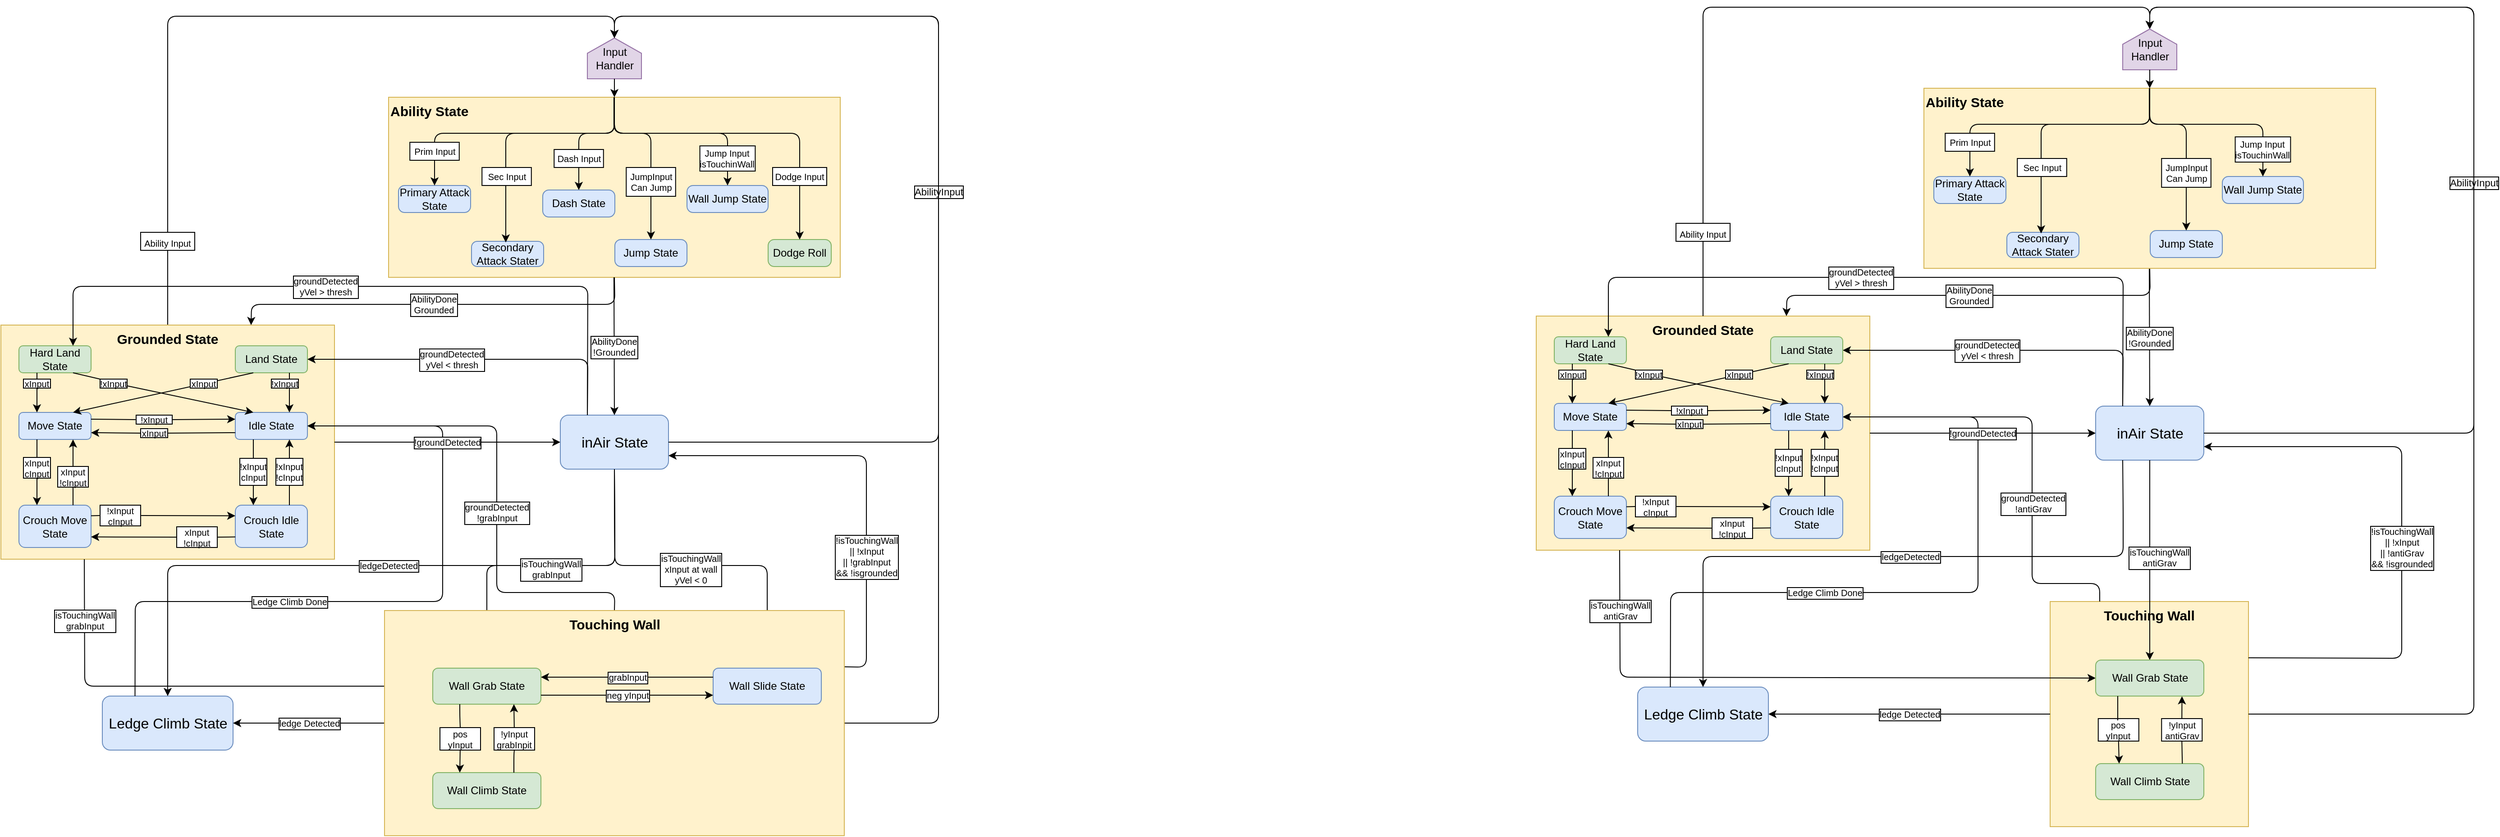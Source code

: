<mxfile version="14.9.2" type="github" pages="4">
  <diagram id="iIE_L7M6PpKSxn6nWzbU" name="Player State Machine">
    <mxGraphModel dx="2370" dy="1228" grid="1" gridSize="10" guides="1" tooltips="1" connect="1" arrows="1" fold="1" page="1" pageScale="1" pageWidth="1654" pageHeight="1169" math="0" shadow="0">
      <root>
        <mxCell id="0" />
        <mxCell id="1" parent="0" />
        <mxCell id="bRhuMi0I_HP2yc-rfD6Y-30" value="" style="group;fontSize=15;" parent="1" vertex="1" connectable="0">
          <mxGeometry x="737" y="110" width="501" height="290" as="geometry" />
        </mxCell>
        <mxCell id="bRhuMi0I_HP2yc-rfD6Y-1" value="&lt;div style=&quot;font-size: 15px;&quot;&gt;&lt;b style=&quot;font-size: 15px;&quot;&gt;Ability State&lt;/b&gt;&lt;/div&gt;" style="rounded=0;whiteSpace=wrap;html=1;align=left;fillColor=#fff2cc;strokeColor=#d6b656;verticalAlign=top;fontSize=15;" parent="bRhuMi0I_HP2yc-rfD6Y-30" vertex="1">
          <mxGeometry y="90" width="501" height="200" as="geometry" />
        </mxCell>
        <mxCell id="bRhuMi0I_HP2yc-rfD6Y-2" value="Primary Attack State" style="rounded=1;whiteSpace=wrap;html=1;fillColor=#dae8fc;strokeColor=#6c8ebf;arcSize=23;" parent="bRhuMi0I_HP2yc-rfD6Y-30" vertex="1">
          <mxGeometry x="11" y="188" width="80" height="30" as="geometry" />
        </mxCell>
        <mxCell id="bRhuMi0I_HP2yc-rfD6Y-3" value="Secondary Attack Stater" style="rounded=1;whiteSpace=wrap;html=1;fillColor=#dae8fc;strokeColor=#6c8ebf;arcSize=23;" parent="bRhuMi0I_HP2yc-rfD6Y-30" vertex="1">
          <mxGeometry x="92" y="250" width="80" height="28" as="geometry" />
        </mxCell>
        <mxCell id="bRhuMi0I_HP2yc-rfD6Y-4" value="Dash State" style="rounded=1;whiteSpace=wrap;html=1;fillColor=#dae8fc;strokeColor=#6c8ebf;arcSize=23;" parent="bRhuMi0I_HP2yc-rfD6Y-30" vertex="1">
          <mxGeometry x="171" y="193" width="80" height="30" as="geometry" />
        </mxCell>
        <mxCell id="bRhuMi0I_HP2yc-rfD6Y-5" value="Jump State" style="rounded=1;whiteSpace=wrap;html=1;fillColor=#dae8fc;strokeColor=#6c8ebf;arcSize=23;" parent="bRhuMi0I_HP2yc-rfD6Y-30" vertex="1">
          <mxGeometry x="251" y="248" width="80" height="30" as="geometry" />
        </mxCell>
        <mxCell id="bRhuMi0I_HP2yc-rfD6Y-6" value="Wall Jump State" style="rounded=1;whiteSpace=wrap;html=1;fillColor=#dae8fc;strokeColor=#6c8ebf;arcSize=23;" parent="bRhuMi0I_HP2yc-rfD6Y-30" vertex="1">
          <mxGeometry x="331" y="188" width="90" height="30" as="geometry" />
        </mxCell>
        <mxCell id="bRhuMi0I_HP2yc-rfD6Y-7" value="Dodge Roll" style="rounded=1;whiteSpace=wrap;html=1;fillColor=#d5e8d4;strokeColor=#82b366;arcSize=23;" parent="bRhuMi0I_HP2yc-rfD6Y-30" vertex="1">
          <mxGeometry x="421" y="248" width="70" height="30" as="geometry" />
        </mxCell>
        <mxCell id="bRhuMi0I_HP2yc-rfD6Y-8" value="Input Handler" style="shape=offPageConnector;whiteSpace=wrap;html=1;rotation=90;horizontal=0;verticalAlign=middle;direction=south;fillColor=#e1d5e7;strokeColor=#9673a6;" parent="bRhuMi0I_HP2yc-rfD6Y-30" vertex="1">
          <mxGeometry x="227.88" y="16.88" width="45.25" height="60" as="geometry" />
        </mxCell>
        <mxCell id="bRhuMi0I_HP2yc-rfD6Y-9" value="" style="endArrow=classic;html=1;exitX=0.5;exitY=0;exitDx=0;exitDy=0;entryX=0.5;entryY=0;entryDx=0;entryDy=0;" parent="bRhuMi0I_HP2yc-rfD6Y-30" source="bRhuMi0I_HP2yc-rfD6Y-8" target="bRhuMi0I_HP2yc-rfD6Y-1" edge="1">
          <mxGeometry width="50" height="50" relative="1" as="geometry">
            <mxPoint x="210" y="100" as="sourcePoint" />
            <mxPoint x="260" y="50" as="targetPoint" />
          </mxGeometry>
        </mxCell>
        <mxCell id="bRhuMi0I_HP2yc-rfD6Y-16" value="" style="endArrow=classic;html=1;exitX=0.5;exitY=0;exitDx=0;exitDy=0;entryX=0.478;entryY=0.047;entryDx=0;entryDy=0;edgeStyle=orthogonalEdgeStyle;elbow=vertical;entryPerimeter=0;" parent="bRhuMi0I_HP2yc-rfD6Y-30" source="bRhuMi0I_HP2yc-rfD6Y-1" target="bRhuMi0I_HP2yc-rfD6Y-3" edge="1">
          <mxGeometry width="50" height="50" relative="1" as="geometry">
            <mxPoint x="260.5" y="100" as="sourcePoint" />
            <mxPoint x="61" y="198" as="targetPoint" />
            <Array as="points">
              <mxPoint x="251" y="130" />
              <mxPoint x="130" y="130" />
              <mxPoint x="130" y="251" />
            </Array>
          </mxGeometry>
        </mxCell>
        <mxCell id="bRhuMi0I_HP2yc-rfD6Y-17" value="" style="endArrow=classic;html=1;exitX=0.5;exitY=0;exitDx=0;exitDy=0;entryX=0.5;entryY=0;entryDx=0;entryDy=0;edgeStyle=orthogonalEdgeStyle;elbow=vertical;startArrow=none;" parent="bRhuMi0I_HP2yc-rfD6Y-30" source="bRhuMi0I_HP2yc-rfD6Y-1" target="bRhuMi0I_HP2yc-rfD6Y-2" edge="1">
          <mxGeometry width="50" height="50" relative="1" as="geometry">
            <mxPoint x="260.5" y="100" as="sourcePoint" />
            <mxPoint x="141" y="258" as="targetPoint" />
            <Array as="points">
              <mxPoint x="250" y="130" />
              <mxPoint x="51" y="130" />
            </Array>
          </mxGeometry>
        </mxCell>
        <mxCell id="bRhuMi0I_HP2yc-rfD6Y-18" value="" style="endArrow=classic;html=1;exitX=0.5;exitY=0;exitDx=0;exitDy=0;entryX=0.5;entryY=0;entryDx=0;entryDy=0;edgeStyle=orthogonalEdgeStyle;elbow=vertical;" parent="bRhuMi0I_HP2yc-rfD6Y-30" source="bRhuMi0I_HP2yc-rfD6Y-1" target="bRhuMi0I_HP2yc-rfD6Y-4" edge="1">
          <mxGeometry width="50" height="50" relative="1" as="geometry">
            <mxPoint x="270.5" y="110" as="sourcePoint" />
            <mxPoint x="151" y="268" as="targetPoint" />
            <Array as="points">
              <mxPoint x="250" y="130" />
              <mxPoint x="211" y="130" />
            </Array>
          </mxGeometry>
        </mxCell>
        <mxCell id="bRhuMi0I_HP2yc-rfD6Y-19" value="" style="endArrow=classic;html=1;exitX=0.5;exitY=0;exitDx=0;exitDy=0;entryX=0.5;entryY=0;entryDx=0;entryDy=0;edgeStyle=orthogonalEdgeStyle;elbow=vertical;" parent="bRhuMi0I_HP2yc-rfD6Y-30" source="bRhuMi0I_HP2yc-rfD6Y-1" target="bRhuMi0I_HP2yc-rfD6Y-5" edge="1">
          <mxGeometry width="50" height="50" relative="1" as="geometry">
            <mxPoint x="280.5" y="120" as="sourcePoint" />
            <mxPoint x="161" y="278" as="targetPoint" />
            <Array as="points">
              <mxPoint x="250" y="130" />
              <mxPoint x="291" y="130" />
            </Array>
          </mxGeometry>
        </mxCell>
        <mxCell id="bRhuMi0I_HP2yc-rfD6Y-20" value="" style="endArrow=classic;html=1;entryX=0.5;entryY=0;entryDx=0;entryDy=0;edgeStyle=orthogonalEdgeStyle;elbow=vertical;" parent="bRhuMi0I_HP2yc-rfD6Y-30" target="bRhuMi0I_HP2yc-rfD6Y-6" edge="1">
          <mxGeometry width="50" height="50" relative="1" as="geometry">
            <mxPoint x="250" y="90" as="sourcePoint" />
            <mxPoint x="301" y="258" as="targetPoint" />
            <Array as="points">
              <mxPoint x="250" y="130" />
              <mxPoint x="376" y="130" />
            </Array>
          </mxGeometry>
        </mxCell>
        <mxCell id="bRhuMi0I_HP2yc-rfD6Y-21" value="" style="endArrow=classic;html=1;entryX=0.5;entryY=0;entryDx=0;entryDy=0;edgeStyle=orthogonalEdgeStyle;elbow=vertical;exitX=0.5;exitY=0;exitDx=0;exitDy=0;" parent="bRhuMi0I_HP2yc-rfD6Y-30" source="bRhuMi0I_HP2yc-rfD6Y-1" target="bRhuMi0I_HP2yc-rfD6Y-7" edge="1">
          <mxGeometry width="50" height="50" relative="1" as="geometry">
            <mxPoint x="260" y="100" as="sourcePoint" />
            <mxPoint x="386" y="198" as="targetPoint" />
            <Array as="points">
              <mxPoint x="250" y="130" />
              <mxPoint x="456" y="130" />
            </Array>
          </mxGeometry>
        </mxCell>
        <mxCell id="bRhuMi0I_HP2yc-rfD6Y-22" value="Prim Input" style="rounded=0;whiteSpace=wrap;html=1;verticalAlign=middle;fontSize=10;" parent="bRhuMi0I_HP2yc-rfD6Y-30" vertex="1">
          <mxGeometry x="23.63" y="140" width="54.75" height="20" as="geometry" />
        </mxCell>
        <mxCell id="bRhuMi0I_HP2yc-rfD6Y-25" value="Sec Input" style="rounded=0;whiteSpace=wrap;html=1;verticalAlign=middle;fontSize=10;" parent="bRhuMi0I_HP2yc-rfD6Y-30" vertex="1">
          <mxGeometry x="103.63" y="168" width="54.75" height="20" as="geometry" />
        </mxCell>
        <mxCell id="bRhuMi0I_HP2yc-rfD6Y-26" value="Dash Input" style="rounded=0;whiteSpace=wrap;html=1;verticalAlign=middle;fontSize=10;" parent="bRhuMi0I_HP2yc-rfD6Y-30" vertex="1">
          <mxGeometry x="183.63" y="148" width="54.75" height="20" as="geometry" />
        </mxCell>
        <mxCell id="bRhuMi0I_HP2yc-rfD6Y-27" value="JumpInput&lt;br&gt;Can Jump" style="rounded=0;whiteSpace=wrap;html=1;verticalAlign=middle;fontSize=10;align=center;" parent="bRhuMi0I_HP2yc-rfD6Y-30" vertex="1">
          <mxGeometry x="263.63" y="168" width="54.75" height="32" as="geometry" />
        </mxCell>
        <mxCell id="bRhuMi0I_HP2yc-rfD6Y-28" value="Jump Input&lt;br&gt;isTouchinWall" style="rounded=0;whiteSpace=wrap;html=1;verticalAlign=middle;fontSize=10;" parent="bRhuMi0I_HP2yc-rfD6Y-30" vertex="1">
          <mxGeometry x="345.31" y="144" width="61.38" height="28" as="geometry" />
        </mxCell>
        <mxCell id="bRhuMi0I_HP2yc-rfD6Y-29" value="Dodge Input" style="rounded=0;whiteSpace=wrap;html=1;verticalAlign=middle;fontSize=10;" parent="bRhuMi0I_HP2yc-rfD6Y-30" vertex="1">
          <mxGeometry x="426" y="168" width="60" height="20" as="geometry" />
        </mxCell>
        <mxCell id="bRhuMi0I_HP2yc-rfD6Y-170" value="" style="endArrow=classic;html=1;exitX=0.5;exitY=0;exitDx=0;exitDy=0;entryX=0.5;entryY=1;entryDx=0;entryDy=0;edgeStyle=orthogonalEdgeStyle;elbow=vertical;startArrow=none;" parent="1" source="bRhuMi0I_HP2yc-rfD6Y-171" target="bRhuMi0I_HP2yc-rfD6Y-8" edge="1">
          <mxGeometry width="50" height="50" relative="1" as="geometry">
            <mxPoint x="686.5" y="120" as="sourcePoint" />
            <mxPoint x="487" y="218" as="targetPoint" />
            <Array as="points">
              <mxPoint x="492" y="110" />
              <mxPoint x="988" y="110" />
            </Array>
          </mxGeometry>
        </mxCell>
        <mxCell id="bRhuMi0I_HP2yc-rfD6Y-171" value="Ability Input" style="rounded=0;whiteSpace=wrap;html=1;fontSize=10;align=center;verticalAlign=top;" parent="1" vertex="1">
          <mxGeometry x="462" y="350" width="60" height="20" as="geometry" />
        </mxCell>
        <mxCell id="bRhuMi0I_HP2yc-rfD6Y-172" value="" style="endArrow=none;html=1;exitX=0.5;exitY=0;exitDx=0;exitDy=0;entryX=0.5;entryY=1;entryDx=0;entryDy=0;edgeStyle=orthogonalEdgeStyle;elbow=vertical;startArrow=none;" parent="1" source="bRhuMi0I_HP2yc-rfD6Y-31" target="bRhuMi0I_HP2yc-rfD6Y-171" edge="1">
          <mxGeometry width="50" height="50" relative="1" as="geometry">
            <mxPoint x="492" y="453" as="sourcePoint" />
            <mxPoint x="987.5" y="110" as="targetPoint" />
            <Array as="points" />
          </mxGeometry>
        </mxCell>
        <mxCell id="bRhuMi0I_HP2yc-rfD6Y-194" value="inAir State" style="rounded=1;whiteSpace=wrap;html=1;fontSize=16;align=center;verticalAlign=middle;fillColor=#dae8fc;strokeColor=#6c8ebf;" parent="1" vertex="1">
          <mxGeometry x="927.5" y="553" width="120" height="60" as="geometry" />
        </mxCell>
        <mxCell id="bRhuMi0I_HP2yc-rfD6Y-196" value="" style="group" parent="1" vertex="1" connectable="0">
          <mxGeometry x="307" y="453" width="370" height="260" as="geometry" />
        </mxCell>
        <mxCell id="bRhuMi0I_HP2yc-rfD6Y-31" value="Grounded State" style="rounded=0;whiteSpace=wrap;html=1;fontSize=15;align=center;verticalAlign=top;fillColor=#fff2cc;strokeColor=#d6b656;fontStyle=1" parent="bRhuMi0I_HP2yc-rfD6Y-196" vertex="1">
          <mxGeometry width="370" height="260" as="geometry" />
        </mxCell>
        <mxCell id="bRhuMi0I_HP2yc-rfD6Y-54" value="Hard Land State" style="rounded=1;whiteSpace=wrap;html=1;fontSize=12;align=center;verticalAlign=middle;fillColor=#d5e8d4;strokeColor=#82b366;" parent="bRhuMi0I_HP2yc-rfD6Y-196" vertex="1">
          <mxGeometry x="20" y="23" width="80" height="30" as="geometry" />
        </mxCell>
        <mxCell id="bRhuMi0I_HP2yc-rfD6Y-55" value="Land State" style="rounded=1;whiteSpace=wrap;html=1;fontSize=12;align=center;verticalAlign=middle;fillColor=#d5e8d4;strokeColor=#82b366;" parent="bRhuMi0I_HP2yc-rfD6Y-196" vertex="1">
          <mxGeometry x="260" y="23" width="80" height="30" as="geometry" />
        </mxCell>
        <mxCell id="bRhuMi0I_HP2yc-rfD6Y-58" value="Crouch Move State" style="rounded=1;whiteSpace=wrap;html=1;fontSize=12;align=center;verticalAlign=middle;fillColor=#dae8fc;strokeColor=#6c8ebf;" parent="bRhuMi0I_HP2yc-rfD6Y-196" vertex="1">
          <mxGeometry x="20" y="200" width="80" height="47" as="geometry" />
        </mxCell>
        <mxCell id="bRhuMi0I_HP2yc-rfD6Y-59" value="Crouch Idle State" style="rounded=1;whiteSpace=wrap;html=1;fontSize=12;align=center;verticalAlign=middle;fillColor=#dae8fc;strokeColor=#6c8ebf;" parent="bRhuMi0I_HP2yc-rfD6Y-196" vertex="1">
          <mxGeometry x="260" y="200" width="80" height="47" as="geometry" />
        </mxCell>
        <mxCell id="bRhuMi0I_HP2yc-rfD6Y-60" value="Move State" style="rounded=1;whiteSpace=wrap;html=1;fontSize=12;align=center;verticalAlign=middle;fillColor=#dae8fc;strokeColor=#6c8ebf;" parent="bRhuMi0I_HP2yc-rfD6Y-196" vertex="1">
          <mxGeometry x="20" y="97" width="80" height="30" as="geometry" />
        </mxCell>
        <mxCell id="bRhuMi0I_HP2yc-rfD6Y-61" value="Idle State" style="rounded=1;whiteSpace=wrap;html=1;fontSize=12;align=center;verticalAlign=middle;fillColor=#dae8fc;strokeColor=#6c8ebf;" parent="bRhuMi0I_HP2yc-rfD6Y-196" vertex="1">
          <mxGeometry x="260" y="97" width="80" height="30" as="geometry" />
        </mxCell>
        <mxCell id="bRhuMi0I_HP2yc-rfD6Y-62" value="" style="endArrow=classic;html=1;fontSize=10;exitX=0.5;exitY=1;exitDx=0;exitDy=0;entryX=0.25;entryY=0;entryDx=0;entryDy=0;startArrow=none;" parent="bRhuMi0I_HP2yc-rfD6Y-196" source="bRhuMi0I_HP2yc-rfD6Y-80" target="bRhuMi0I_HP2yc-rfD6Y-60" edge="1">
          <mxGeometry width="50" height="50" as="geometry">
            <mxPoint x="30" y="110" as="sourcePoint" />
            <mxPoint x="80" y="60" as="targetPoint" />
          </mxGeometry>
        </mxCell>
        <mxCell id="bRhuMi0I_HP2yc-rfD6Y-63" value="" style="endArrow=classic;html=1;fontSize=10;entryX=0.25;entryY=0;entryDx=0;entryDy=0;exitX=0.5;exitY=1;exitDx=0;exitDy=0;startArrow=none;" parent="bRhuMi0I_HP2yc-rfD6Y-196" source="bRhuMi0I_HP2yc-rfD6Y-81" target="bRhuMi0I_HP2yc-rfD6Y-58" edge="1">
          <mxGeometry width="50" height="50" as="geometry">
            <mxPoint x="40" y="110" as="sourcePoint" />
            <mxPoint x="40" y="80" as="targetPoint" />
            <Array as="points">
              <mxPoint x="40" y="187" />
            </Array>
          </mxGeometry>
        </mxCell>
        <mxCell id="bRhuMi0I_HP2yc-rfD6Y-64" value="" style="endArrow=classic;html=1;fontSize=10;exitX=0.5;exitY=1;exitDx=0;exitDy=0;entryX=0.25;entryY=0;entryDx=0;entryDy=0;startArrow=none;" parent="bRhuMi0I_HP2yc-rfD6Y-196" source="bRhuMi0I_HP2yc-rfD6Y-84" target="bRhuMi0I_HP2yc-rfD6Y-59" edge="1">
          <mxGeometry width="50" height="50" as="geometry">
            <mxPoint x="320" y="110" as="sourcePoint" />
            <mxPoint x="320" y="200" as="targetPoint" />
            <Array as="points" />
          </mxGeometry>
        </mxCell>
        <mxCell id="bRhuMi0I_HP2yc-rfD6Y-65" value="" style="endArrow=classic;html=1;fontSize=10;entryX=0.75;entryY=1;entryDx=0;entryDy=0;exitX=0.5;exitY=0;exitDx=0;exitDy=0;startArrow=none;" parent="bRhuMi0I_HP2yc-rfD6Y-196" source="bRhuMi0I_HP2yc-rfD6Y-83" target="bRhuMi0I_HP2yc-rfD6Y-60" edge="1">
          <mxGeometry width="50" height="50" as="geometry">
            <mxPoint x="50" y="120" as="sourcePoint" />
            <mxPoint x="50" y="210" as="targetPoint" />
            <Array as="points" />
          </mxGeometry>
        </mxCell>
        <mxCell id="bRhuMi0I_HP2yc-rfD6Y-66" value="" style="endArrow=classic;html=1;fontSize=10;entryX=0.75;entryY=1;entryDx=0;entryDy=0;exitX=0.5;exitY=0;exitDx=0;exitDy=0;startArrow=none;" parent="bRhuMi0I_HP2yc-rfD6Y-196" source="bRhuMi0I_HP2yc-rfD6Y-179" target="bRhuMi0I_HP2yc-rfD6Y-61" edge="1">
          <mxGeometry width="50" height="50" as="geometry">
            <mxPoint x="60" y="130" as="sourcePoint" />
            <mxPoint x="60" y="220" as="targetPoint" />
            <Array as="points" />
          </mxGeometry>
        </mxCell>
        <mxCell id="bRhuMi0I_HP2yc-rfD6Y-67" value="" style="endArrow=classic;html=1;fontSize=10;exitX=0.75;exitY=1;exitDx=0;exitDy=0;entryX=0.75;entryY=0;entryDx=0;entryDy=0;" parent="bRhuMi0I_HP2yc-rfD6Y-196" source="bRhuMi0I_HP2yc-rfD6Y-55" target="bRhuMi0I_HP2yc-rfD6Y-61" edge="1">
          <mxGeometry width="50" height="50" as="geometry">
            <mxPoint x="50" y="63" as="sourcePoint" />
            <mxPoint x="50" y="90" as="targetPoint" />
          </mxGeometry>
        </mxCell>
        <mxCell id="bRhuMi0I_HP2yc-rfD6Y-68" value="" style="endArrow=classic;html=1;fontSize=10;exitX=1;exitY=0.75;exitDx=0;exitDy=0;entryX=0.25;entryY=0;entryDx=0;entryDy=0;startArrow=none;" parent="bRhuMi0I_HP2yc-rfD6Y-196" source="bRhuMi0I_HP2yc-rfD6Y-175" target="bRhuMi0I_HP2yc-rfD6Y-61" edge="1">
          <mxGeometry width="50" height="50" as="geometry">
            <mxPoint x="60" y="73" as="sourcePoint" />
            <mxPoint x="60" y="100" as="targetPoint" />
          </mxGeometry>
        </mxCell>
        <mxCell id="bRhuMi0I_HP2yc-rfD6Y-69" value="" style="endArrow=classic;html=1;fontSize=10;exitX=0.25;exitY=1;exitDx=0;exitDy=0;entryX=0.75;entryY=0;entryDx=0;entryDy=0;" parent="bRhuMi0I_HP2yc-rfD6Y-196" source="bRhuMi0I_HP2yc-rfD6Y-55" target="bRhuMi0I_HP2yc-rfD6Y-60" edge="1">
          <mxGeometry width="50" height="50" as="geometry">
            <mxPoint x="90" y="63" as="sourcePoint" />
            <mxPoint x="290" y="90" as="targetPoint" />
          </mxGeometry>
        </mxCell>
        <mxCell id="bRhuMi0I_HP2yc-rfD6Y-70" value="" style="endArrow=classic;html=1;fontSize=10;exitX=0;exitY=0.5;exitDx=0;exitDy=0;entryX=1;entryY=0.75;entryDx=0;entryDy=0;startArrow=none;" parent="bRhuMi0I_HP2yc-rfD6Y-196" source="bRhuMi0I_HP2yc-rfD6Y-174" target="bRhuMi0I_HP2yc-rfD6Y-60" edge="1">
          <mxGeometry width="50" height="50" as="geometry">
            <mxPoint x="290" y="63" as="sourcePoint" />
            <mxPoint x="90" y="90" as="targetPoint" />
          </mxGeometry>
        </mxCell>
        <mxCell id="bRhuMi0I_HP2yc-rfD6Y-71" value="" style="endArrow=classic;html=1;fontSize=10;exitX=1;exitY=0.5;exitDx=0;exitDy=0;entryX=0;entryY=0.25;entryDx=0;entryDy=0;startArrow=none;" parent="bRhuMi0I_HP2yc-rfD6Y-196" source="bRhuMi0I_HP2yc-rfD6Y-173" target="bRhuMi0I_HP2yc-rfD6Y-61" edge="1">
          <mxGeometry width="50" height="50" as="geometry">
            <mxPoint x="270" y="112.5" as="sourcePoint" />
            <mxPoint x="110" y="112.5" as="targetPoint" />
          </mxGeometry>
        </mxCell>
        <mxCell id="bRhuMi0I_HP2yc-rfD6Y-72" value="" style="endArrow=classic;html=1;fontSize=10;exitX=1;exitY=0.5;exitDx=0;exitDy=0;entryX=0;entryY=0.25;entryDx=0;entryDy=0;startArrow=none;" parent="bRhuMi0I_HP2yc-rfD6Y-196" source="bRhuMi0I_HP2yc-rfD6Y-89" target="bRhuMi0I_HP2yc-rfD6Y-59" edge="1">
          <mxGeometry width="50" height="50" as="geometry">
            <mxPoint x="110" y="97.5" as="sourcePoint" />
            <mxPoint x="270" y="97.5" as="targetPoint" />
          </mxGeometry>
        </mxCell>
        <mxCell id="bRhuMi0I_HP2yc-rfD6Y-73" value="" style="endArrow=classic;html=1;fontSize=10;exitX=0;exitY=0.5;exitDx=0;exitDy=0;entryX=1;entryY=0.75;entryDx=0;entryDy=0;startArrow=none;" parent="bRhuMi0I_HP2yc-rfD6Y-196" source="bRhuMi0I_HP2yc-rfD6Y-90" target="bRhuMi0I_HP2yc-rfD6Y-58" edge="1">
          <mxGeometry width="50" height="50" as="geometry">
            <mxPoint x="110" y="217.5" as="sourcePoint" />
            <mxPoint x="270" y="217.5" as="targetPoint" />
          </mxGeometry>
        </mxCell>
        <mxCell id="bRhuMi0I_HP2yc-rfD6Y-76" value="!xInput" style="rounded=0;whiteSpace=wrap;html=1;fontSize=10;align=center;verticalAlign=middle;" parent="bRhuMi0I_HP2yc-rfD6Y-196" vertex="1">
          <mxGeometry x="110" y="60" width="30" height="10" as="geometry" />
        </mxCell>
        <mxCell id="bRhuMi0I_HP2yc-rfD6Y-77" value="" style="endArrow=none;html=1;fontSize=10;exitX=0.75;exitY=1;exitDx=0;exitDy=0;entryX=0;entryY=0;entryDx=0;entryDy=0;" parent="bRhuMi0I_HP2yc-rfD6Y-196" source="bRhuMi0I_HP2yc-rfD6Y-54" target="bRhuMi0I_HP2yc-rfD6Y-175" edge="1">
          <mxGeometry width="50" height="50" as="geometry">
            <mxPoint x="80" y="53" as="sourcePoint" />
            <mxPoint x="280" y="97" as="targetPoint" />
          </mxGeometry>
        </mxCell>
        <mxCell id="bRhuMi0I_HP2yc-rfD6Y-78" value="xInput" style="rounded=0;whiteSpace=wrap;html=1;fontSize=10;align=center;verticalAlign=middle;" parent="bRhuMi0I_HP2yc-rfD6Y-196" vertex="1">
          <mxGeometry x="210" y="60" width="30" height="10" as="geometry" />
        </mxCell>
        <mxCell id="bRhuMi0I_HP2yc-rfD6Y-79" value="" style="rounded=0;whiteSpace=wrap;html=1;fontSize=10;align=center;verticalAlign=middle;" parent="bRhuMi0I_HP2yc-rfD6Y-196" vertex="1">
          <mxGeometry x="300" y="60" width="30" height="10" as="geometry" />
        </mxCell>
        <mxCell id="bRhuMi0I_HP2yc-rfD6Y-175" value="!xInput" style="rounded=0;whiteSpace=wrap;html=1;fontSize=10;align=center;verticalAlign=middle;" parent="bRhuMi0I_HP2yc-rfD6Y-196" vertex="1">
          <mxGeometry x="110" y="60" width="30" height="10" as="geometry" />
        </mxCell>
        <mxCell id="bRhuMi0I_HP2yc-rfD6Y-177" value="xInput" style="rounded=0;whiteSpace=wrap;html=1;fontSize=10;align=center;verticalAlign=middle;" parent="bRhuMi0I_HP2yc-rfD6Y-196" vertex="1">
          <mxGeometry x="210" y="60" width="30" height="10" as="geometry" />
        </mxCell>
        <mxCell id="bRhuMi0I_HP2yc-rfD6Y-178" value="!xInput" style="rounded=0;whiteSpace=wrap;html=1;fontSize=10;align=center;verticalAlign=middle;" parent="bRhuMi0I_HP2yc-rfD6Y-196" vertex="1">
          <mxGeometry x="300" y="60" width="30" height="10" as="geometry" />
        </mxCell>
        <mxCell id="bRhuMi0I_HP2yc-rfD6Y-81" value="xInput&lt;br&gt;cInput" style="rounded=0;whiteSpace=wrap;html=1;fontSize=10;align=center;verticalAlign=middle;" parent="bRhuMi0I_HP2yc-rfD6Y-196" vertex="1">
          <mxGeometry x="25" y="147" width="30" height="23" as="geometry" />
        </mxCell>
        <mxCell id="bRhuMi0I_HP2yc-rfD6Y-180" value="" style="endArrow=none;html=1;fontSize=10;entryX=0.5;entryY=0;entryDx=0;entryDy=0;exitX=0.25;exitY=1;exitDx=0;exitDy=0;" parent="bRhuMi0I_HP2yc-rfD6Y-196" source="bRhuMi0I_HP2yc-rfD6Y-60" target="bRhuMi0I_HP2yc-rfD6Y-81" edge="1">
          <mxGeometry width="50" height="50" as="geometry">
            <mxPoint x="40" y="127" as="sourcePoint" />
            <mxPoint x="40" y="200" as="targetPoint" />
            <Array as="points" />
          </mxGeometry>
        </mxCell>
        <mxCell id="bRhuMi0I_HP2yc-rfD6Y-80" value="xInput" style="rounded=0;whiteSpace=wrap;html=1;fontSize=10;align=center;verticalAlign=middle;" parent="bRhuMi0I_HP2yc-rfD6Y-196" vertex="1">
          <mxGeometry x="25" y="60" width="30" height="10" as="geometry" />
        </mxCell>
        <mxCell id="bRhuMi0I_HP2yc-rfD6Y-181" value="" style="endArrow=none;html=1;fontSize=10;exitX=0.25;exitY=1;exitDx=0;exitDy=0;entryX=0.5;entryY=0;entryDx=0;entryDy=0;" parent="bRhuMi0I_HP2yc-rfD6Y-196" source="bRhuMi0I_HP2yc-rfD6Y-54" target="bRhuMi0I_HP2yc-rfD6Y-80" edge="1">
          <mxGeometry width="50" height="50" as="geometry">
            <mxPoint x="40" y="53" as="sourcePoint" />
            <mxPoint x="40" y="97" as="targetPoint" />
          </mxGeometry>
        </mxCell>
        <mxCell id="bRhuMi0I_HP2yc-rfD6Y-83" value="xInput&lt;br&gt;!cInput" style="rounded=0;whiteSpace=wrap;html=1;fontSize=10;align=center;verticalAlign=middle;" parent="bRhuMi0I_HP2yc-rfD6Y-196" vertex="1">
          <mxGeometry x="63" y="157" width="34" height="23" as="geometry" />
        </mxCell>
        <mxCell id="bRhuMi0I_HP2yc-rfD6Y-186" value="" style="endArrow=none;html=1;fontSize=10;entryX=0.5;entryY=1;entryDx=0;entryDy=0;exitX=0.75;exitY=0;exitDx=0;exitDy=0;" parent="bRhuMi0I_HP2yc-rfD6Y-196" source="bRhuMi0I_HP2yc-rfD6Y-58" target="bRhuMi0I_HP2yc-rfD6Y-83" edge="1">
          <mxGeometry width="50" height="50" as="geometry">
            <mxPoint x="80" y="200" as="sourcePoint" />
            <mxPoint x="80" y="127" as="targetPoint" />
            <Array as="points" />
          </mxGeometry>
        </mxCell>
        <mxCell id="bRhuMi0I_HP2yc-rfD6Y-173" value="!xInput" style="rounded=0;whiteSpace=wrap;html=1;fontSize=10;align=center;verticalAlign=middle;" parent="bRhuMi0I_HP2yc-rfD6Y-196" vertex="1">
          <mxGeometry x="150" y="100" width="40" height="10" as="geometry" />
        </mxCell>
        <mxCell id="bRhuMi0I_HP2yc-rfD6Y-187" value="" style="endArrow=none;html=1;fontSize=10;exitX=1;exitY=0.25;exitDx=0;exitDy=0;entryX=0;entryY=0.5;entryDx=0;entryDy=0;" parent="bRhuMi0I_HP2yc-rfD6Y-196" source="bRhuMi0I_HP2yc-rfD6Y-60" target="bRhuMi0I_HP2yc-rfD6Y-173" edge="1">
          <mxGeometry width="50" height="50" as="geometry">
            <mxPoint x="100" y="104.5" as="sourcePoint" />
            <mxPoint x="260" y="104.5" as="targetPoint" />
          </mxGeometry>
        </mxCell>
        <mxCell id="bRhuMi0I_HP2yc-rfD6Y-174" value="xInput" style="rounded=0;whiteSpace=wrap;html=1;fontSize=10;align=center;verticalAlign=middle;" parent="bRhuMi0I_HP2yc-rfD6Y-196" vertex="1">
          <mxGeometry x="155" y="115" width="30" height="10" as="geometry" />
        </mxCell>
        <mxCell id="bRhuMi0I_HP2yc-rfD6Y-188" value="" style="endArrow=none;html=1;fontSize=10;exitX=0;exitY=0.75;exitDx=0;exitDy=0;entryX=1;entryY=0.5;entryDx=0;entryDy=0;" parent="bRhuMi0I_HP2yc-rfD6Y-196" source="bRhuMi0I_HP2yc-rfD6Y-61" target="bRhuMi0I_HP2yc-rfD6Y-174" edge="1">
          <mxGeometry width="50" height="50" as="geometry">
            <mxPoint x="260" y="119.5" as="sourcePoint" />
            <mxPoint x="100" y="119.5" as="targetPoint" />
          </mxGeometry>
        </mxCell>
        <mxCell id="bRhuMi0I_HP2yc-rfD6Y-84" value="!xInput&lt;br&gt;cInput" style="rounded=0;whiteSpace=wrap;html=1;fontSize=10;align=center;verticalAlign=middle;" parent="bRhuMi0I_HP2yc-rfD6Y-196" vertex="1">
          <mxGeometry x="265" y="148" width="30" height="30" as="geometry" />
        </mxCell>
        <mxCell id="bRhuMi0I_HP2yc-rfD6Y-189" value="" style="endArrow=none;html=1;fontSize=10;exitX=0.25;exitY=1;exitDx=0;exitDy=0;entryX=0.5;entryY=0;entryDx=0;entryDy=0;" parent="bRhuMi0I_HP2yc-rfD6Y-196" source="bRhuMi0I_HP2yc-rfD6Y-61" target="bRhuMi0I_HP2yc-rfD6Y-84" edge="1">
          <mxGeometry width="50" height="50" as="geometry">
            <mxPoint x="280" y="127" as="sourcePoint" />
            <mxPoint x="280" y="200" as="targetPoint" />
            <Array as="points" />
          </mxGeometry>
        </mxCell>
        <mxCell id="bRhuMi0I_HP2yc-rfD6Y-179" value="!xInput&lt;br&gt;!cInput" style="rounded=0;whiteSpace=wrap;html=1;fontSize=10;align=center;verticalAlign=middle;" parent="bRhuMi0I_HP2yc-rfD6Y-196" vertex="1">
          <mxGeometry x="305" y="148" width="30" height="30" as="geometry" />
        </mxCell>
        <mxCell id="bRhuMi0I_HP2yc-rfD6Y-190" value="" style="endArrow=none;html=1;fontSize=10;entryX=0.5;entryY=1;entryDx=0;entryDy=0;exitX=0.75;exitY=0;exitDx=0;exitDy=0;" parent="bRhuMi0I_HP2yc-rfD6Y-196" source="bRhuMi0I_HP2yc-rfD6Y-59" target="bRhuMi0I_HP2yc-rfD6Y-179" edge="1">
          <mxGeometry width="50" height="50" as="geometry">
            <mxPoint x="320" y="200" as="sourcePoint" />
            <mxPoint x="320" y="127" as="targetPoint" />
            <Array as="points" />
          </mxGeometry>
        </mxCell>
        <mxCell id="bRhuMi0I_HP2yc-rfD6Y-89" value="!xInput&lt;br&gt;cInput" style="rounded=0;whiteSpace=wrap;html=1;fontSize=10;align=center;verticalAlign=middle;" parent="bRhuMi0I_HP2yc-rfD6Y-196" vertex="1">
          <mxGeometry x="110" y="200" width="45" height="23" as="geometry" />
        </mxCell>
        <mxCell id="bRhuMi0I_HP2yc-rfD6Y-191" value="" style="endArrow=none;html=1;fontSize=10;exitX=1;exitY=0.25;exitDx=0;exitDy=0;entryX=0;entryY=0.5;entryDx=0;entryDy=0;" parent="bRhuMi0I_HP2yc-rfD6Y-196" source="bRhuMi0I_HP2yc-rfD6Y-58" target="bRhuMi0I_HP2yc-rfD6Y-89" edge="1">
          <mxGeometry width="50" height="50" as="geometry">
            <mxPoint x="100" y="207.5" as="sourcePoint" />
            <mxPoint x="260" y="207.5" as="targetPoint" />
          </mxGeometry>
        </mxCell>
        <mxCell id="bRhuMi0I_HP2yc-rfD6Y-90" value="xInput&lt;br&gt;!cInput" style="rounded=0;whiteSpace=wrap;html=1;fontSize=10;align=center;verticalAlign=middle;" parent="bRhuMi0I_HP2yc-rfD6Y-196" vertex="1">
          <mxGeometry x="195" y="224" width="45" height="23" as="geometry" />
        </mxCell>
        <mxCell id="bRhuMi0I_HP2yc-rfD6Y-192" value="" style="endArrow=none;html=1;fontSize=10;exitX=0;exitY=0.75;exitDx=0;exitDy=0;entryX=1;entryY=0.5;entryDx=0;entryDy=0;" parent="bRhuMi0I_HP2yc-rfD6Y-196" source="bRhuMi0I_HP2yc-rfD6Y-59" target="bRhuMi0I_HP2yc-rfD6Y-90" edge="1">
          <mxGeometry width="50" height="50" as="geometry">
            <mxPoint x="260" y="235.25" as="sourcePoint" />
            <mxPoint x="100" y="235.25" as="targetPoint" />
          </mxGeometry>
        </mxCell>
        <mxCell id="bRhuMi0I_HP2yc-rfD6Y-201" value="Ledge Climb State" style="rounded=1;whiteSpace=wrap;html=1;fontSize=16;align=center;verticalAlign=middle;fillColor=#dae8fc;strokeColor=#6c8ebf;" parent="1" vertex="1">
          <mxGeometry x="419.5" y="865" width="145" height="60" as="geometry" />
        </mxCell>
        <mxCell id="bRhuMi0I_HP2yc-rfD6Y-215" value="AbilityInput" style="endArrow=classic;html=1;exitX=1;exitY=0.5;exitDx=0;exitDy=0;edgeStyle=orthogonalEdgeStyle;elbow=vertical;startArrow=none;entryX=0.5;entryY=1;entryDx=0;entryDy=0;labelBorderColor=#000000;" parent="1" source="bRhuMi0I_HP2yc-rfD6Y-194" target="bRhuMi0I_HP2yc-rfD6Y-8" edge="1">
          <mxGeometry width="50" height="50" relative="1" as="geometry">
            <mxPoint x="502" y="360" as="sourcePoint" />
            <mxPoint x="1077" y="70" as="targetPoint" />
            <Array as="points">
              <mxPoint x="1347" y="583" />
              <mxPoint x="1347" y="110" />
              <mxPoint x="988" y="110" />
            </Array>
          </mxGeometry>
        </mxCell>
        <mxCell id="bRhuMi0I_HP2yc-rfD6Y-216" value="" style="endArrow=classic;html=1;exitX=1;exitY=0.5;exitDx=0;exitDy=0;entryX=0.5;entryY=1;entryDx=0;entryDy=0;edgeStyle=orthogonalEdgeStyle;elbow=vertical;startArrow=none;" parent="1" source="bRhuMi0I_HP2yc-rfD6Y-195" target="bRhuMi0I_HP2yc-rfD6Y-8" edge="1">
          <mxGeometry width="50" height="50" relative="1" as="geometry">
            <mxPoint x="512" y="370" as="sourcePoint" />
            <mxPoint x="1007.5" y="130" as="targetPoint" />
            <Array as="points">
              <mxPoint x="1347" y="895" />
              <mxPoint x="1347" y="110" />
              <mxPoint x="988" y="110" />
            </Array>
          </mxGeometry>
        </mxCell>
        <mxCell id="bRhuMi0I_HP2yc-rfD6Y-218" value="!isTouchingWall&lt;br&gt;|| !xInput&lt;br&gt;|| !grabInput&lt;br&gt;&amp;amp;&amp;amp; !isgrounded" style="endArrow=classic;html=1;fontSize=10;exitX=1;exitY=0.25;exitDx=0;exitDy=0;entryX=1;entryY=0.75;entryDx=0;entryDy=0;startArrow=none;labelBorderColor=#000000;" parent="1" source="bRhuMi0I_HP2yc-rfD6Y-195" target="bRhuMi0I_HP2yc-rfD6Y-194" edge="1">
          <mxGeometry x="267" y="40" width="50" height="50" as="geometry">
            <mxPoint x="1097" y="670" as="sourcePoint" />
            <mxPoint x="1237" y="699.5" as="targetPoint" />
            <Array as="points">
              <mxPoint x="1267" y="833" />
              <mxPoint x="1267" y="598" />
            </Array>
            <mxPoint x="122" y="-5" as="offset" />
          </mxGeometry>
        </mxCell>
        <mxCell id="bRhuMi0I_HP2yc-rfD6Y-219" value="isTouchingWall&lt;br&gt;xInput at wall&lt;br&gt;yVel &amp;lt; 0" style="endArrow=classic;html=1;fontSize=10;exitX=0.5;exitY=1;exitDx=0;exitDy=0;entryX=0.5;entryY=0;entryDx=0;entryDy=0;startArrow=none;labelBorderColor=#000000;" parent="1" source="bRhuMi0I_HP2yc-rfD6Y-194" target="bRhuMi0I_HP2yc-rfD6Y-202" edge="1">
          <mxGeometry x="817" y="159.5" width="50" height="50" as="geometry">
            <mxPoint x="997" y="640" as="sourcePoint" />
            <mxPoint x="1137" y="669.5" as="targetPoint" />
            <Array as="points">
              <mxPoint x="988" y="720" />
              <mxPoint x="1157" y="720" />
            </Array>
          </mxGeometry>
        </mxCell>
        <mxCell id="bRhuMi0I_HP2yc-rfD6Y-222" value="ledgeDetected" style="endArrow=classic;html=1;fontSize=10;exitX=0.5;exitY=1;exitDx=0;exitDy=0;entryX=0.5;entryY=0;entryDx=0;entryDy=0;startArrow=none;labelBorderColor=#000000;" parent="1" source="bRhuMi0I_HP2yc-rfD6Y-194" target="bRhuMi0I_HP2yc-rfD6Y-201" edge="1">
          <mxGeometry x="267" y="40" width="50" height="50" as="geometry">
            <mxPoint x="887" y="640" as="sourcePoint" />
            <mxPoint x="1027" y="669.5" as="targetPoint" />
            <Array as="points">
              <mxPoint x="988" y="720" />
              <mxPoint x="492" y="720" />
            </Array>
            <mxPoint x="-3" y="-19" as="offset" />
          </mxGeometry>
        </mxCell>
        <mxCell id="bRhuMi0I_HP2yc-rfD6Y-221" value="isTouchingWall&lt;br&gt;grabInput" style="endArrow=classic;html=1;fontSize=10;exitX=0.5;exitY=1;exitDx=0;exitDy=0;entryX=0.5;entryY=0;entryDx=0;entryDy=0;startArrow=none;labelBorderColor=#000000;" parent="1" source="bRhuMi0I_HP2yc-rfD6Y-194" target="bRhuMi0I_HP2yc-rfD6Y-197" edge="1">
          <mxGeometry x="727" y="199.5" width="50" height="50" as="geometry">
            <mxPoint x="907" y="680" as="sourcePoint" />
            <mxPoint x="1047" y="709.5" as="targetPoint" />
            <Array as="points">
              <mxPoint x="988" y="720" />
              <mxPoint x="846" y="720" />
            </Array>
          </mxGeometry>
        </mxCell>
        <mxCell id="bRhuMi0I_HP2yc-rfD6Y-223" value="ledge Detected" style="endArrow=classic;html=1;fontSize=10;exitX=0;exitY=0.5;exitDx=0;exitDy=0;entryX=1;entryY=0.5;entryDx=0;entryDy=0;startArrow=none;labelBorderColor=#000000;" parent="1" source="bRhuMi0I_HP2yc-rfD6Y-195" target="bRhuMi0I_HP2yc-rfD6Y-201" edge="1">
          <mxGeometry x="507" y="359.5" width="50" height="50" as="geometry">
            <mxPoint x="687" y="840" as="sourcePoint" />
            <mxPoint x="827" y="869.5" as="targetPoint" />
          </mxGeometry>
        </mxCell>
        <mxCell id="bRhuMi0I_HP2yc-rfD6Y-224" value="isTouchingWall&lt;br&gt;grabInput" style="endArrow=classic;html=1;fontSize=10;exitX=0.25;exitY=1;exitDx=0;exitDy=0;entryX=0;entryY=0.5;entryDx=0;entryDy=0;startArrow=none;labelBorderColor=#000000;" parent="1" source="bRhuMi0I_HP2yc-rfD6Y-31" target="bRhuMi0I_HP2yc-rfD6Y-197" edge="1">
          <mxGeometry x="267" y="40" width="50" height="50" as="geometry">
            <mxPoint x="597" y="790" as="sourcePoint" />
            <mxPoint x="737" y="819.5" as="targetPoint" />
            <Array as="points">
              <mxPoint x="400" y="854" />
            </Array>
            <mxPoint x="-193" y="-3" as="offset" />
          </mxGeometry>
        </mxCell>
        <mxCell id="bRhuMi0I_HP2yc-rfD6Y-225" value="Ledge Climb Done" style="endArrow=classic;html=1;fontSize=10;exitX=0.25;exitY=0;exitDx=0;exitDy=0;entryX=1;entryY=0.5;entryDx=0;entryDy=0;startArrow=none;labelBorderColor=#000000;" parent="1" source="bRhuMi0I_HP2yc-rfD6Y-201" target="bRhuMi0I_HP2yc-rfD6Y-61" edge="1">
          <mxGeometry x="267" y="40" width="50" height="50" as="geometry">
            <mxPoint x="577" y="790" as="sourcePoint" />
            <mxPoint x="717" y="819.5" as="targetPoint" />
            <Array as="points">
              <mxPoint x="456" y="760" />
              <mxPoint x="797" y="760" />
              <mxPoint x="797" y="565" />
            </Array>
            <mxPoint x="76" y="45" as="offset" />
          </mxGeometry>
        </mxCell>
        <mxCell id="bRhuMi0I_HP2yc-rfD6Y-226" value="groundDetected&lt;br&gt;!grabInput" style="endArrow=classic;html=1;fontSize=10;exitX=0.5;exitY=0;exitDx=0;exitDy=0;entryX=1;entryY=0.5;entryDx=0;entryDy=0;startArrow=none;labelBorderColor=#000000;" parent="1" source="bRhuMi0I_HP2yc-rfD6Y-195" target="bRhuMi0I_HP2yc-rfD6Y-61" edge="1">
          <mxGeometry x="267" y="40" width="50" height="50" as="geometry">
            <mxPoint x="897" y="670" as="sourcePoint" />
            <mxPoint x="1037" y="699.5" as="targetPoint" />
            <Array as="points">
              <mxPoint x="988" y="750" />
              <mxPoint x="857" y="750" />
              <mxPoint x="857" y="565" />
            </Array>
            <mxPoint x="40" y="-7" as="offset" />
          </mxGeometry>
        </mxCell>
        <mxCell id="bRhuMi0I_HP2yc-rfD6Y-227" value="!groundDetected" style="endArrow=classic;html=1;fontSize=10;exitX=1;exitY=0.5;exitDx=0;exitDy=0;entryX=0;entryY=0.5;entryDx=0;entryDy=0;startArrow=none;labelBorderColor=#000000;" parent="1" source="bRhuMi0I_HP2yc-rfD6Y-31" target="bRhuMi0I_HP2yc-rfD6Y-194" edge="1">
          <mxGeometry x="537" y="119.5" width="50" height="50" as="geometry">
            <mxPoint x="717" y="600" as="sourcePoint" />
            <mxPoint x="857" y="629.5" as="targetPoint" />
          </mxGeometry>
        </mxCell>
        <mxCell id="bRhuMi0I_HP2yc-rfD6Y-228" value="AbilityDone&lt;br&gt;Grounded" style="endArrow=classic;html=1;fontSize=10;exitX=0.5;exitY=1;exitDx=0;exitDy=0;startArrow=none;entryX=0.75;entryY=0;entryDx=0;entryDy=0;labelBorderColor=#000000;" parent="1" source="bRhuMi0I_HP2yc-rfD6Y-1" target="bRhuMi0I_HP2yc-rfD6Y-31" edge="1">
          <mxGeometry x="267" y="40" width="50" height="50" as="geometry">
            <mxPoint x="1017" y="430" as="sourcePoint" />
            <mxPoint x="677" y="420" as="targetPoint" />
            <Array as="points">
              <mxPoint x="988" y="430" />
              <mxPoint x="585" y="430" />
            </Array>
            <mxPoint x="1" y="3" as="offset" />
          </mxGeometry>
        </mxCell>
        <mxCell id="bRhuMi0I_HP2yc-rfD6Y-229" value="AbilityDone&lt;br&gt;!Grounded" style="endArrow=classic;html=1;fontSize=10;entryX=0.5;entryY=0;entryDx=0;entryDy=0;startArrow=none;labelBorderColor=#000000;" parent="1" target="bRhuMi0I_HP2yc-rfD6Y-194" edge="1">
          <mxGeometry x="827" y="-40.5" width="50" height="50" as="geometry">
            <mxPoint x="987" y="400" as="sourcePoint" />
            <mxPoint x="1147" y="469.5" as="targetPoint" />
          </mxGeometry>
        </mxCell>
        <mxCell id="bRhuMi0I_HP2yc-rfD6Y-230" value="groundDetected&lt;br&gt;yVel &amp;lt; thresh" style="endArrow=classic;html=1;fontSize=10;exitX=0.25;exitY=0;exitDx=0;exitDy=0;entryX=1;entryY=0.5;entryDx=0;entryDy=0;startArrow=none;labelBorderColor=#000000;" parent="1" source="bRhuMi0I_HP2yc-rfD6Y-194" target="bRhuMi0I_HP2yc-rfD6Y-55" edge="1">
          <mxGeometry x="267" y="40" width="50" height="50" as="geometry">
            <mxPoint x="857" y="530" as="sourcePoint" />
            <mxPoint x="997" y="559.5" as="targetPoint" />
            <Array as="points">
              <mxPoint x="958" y="491" />
              <mxPoint x="737" y="491" />
            </Array>
            <mxPoint x="5" y="-31" as="offset" />
          </mxGeometry>
        </mxCell>
        <mxCell id="bRhuMi0I_HP2yc-rfD6Y-231" value="groundDetected&lt;br&gt;yVel &amp;gt; thresh" style="endArrow=classic;html=1;fontSize=10;startArrow=none;exitX=0.25;exitY=0;exitDx=0;exitDy=0;entryX=0.75;entryY=0;entryDx=0;entryDy=0;labelBorderColor=#000000;" parent="1" source="bRhuMi0I_HP2yc-rfD6Y-194" target="bRhuMi0I_HP2yc-rfD6Y-54" edge="1">
          <mxGeometry x="267" y="40" width="50" height="50" as="geometry">
            <mxPoint x="957" y="550" as="sourcePoint" />
            <mxPoint x="557" y="420" as="targetPoint" />
            <Array as="points">
              <mxPoint x="958" y="410" />
              <mxPoint x="387" y="410" />
            </Array>
            <mxPoint x="-5" y="-105" as="offset" />
          </mxGeometry>
        </mxCell>
        <mxCell id="LhIIKjO1wBnI917-eCC8-1" value="" style="group" parent="1" vertex="1" connectable="0">
          <mxGeometry x="732.5" y="770" width="510" height="250" as="geometry" />
        </mxCell>
        <mxCell id="bRhuMi0I_HP2yc-rfD6Y-195" value="Touching Wall" style="rounded=0;whiteSpace=wrap;html=1;fontSize=15;align=center;verticalAlign=top;fillColor=#fff2cc;strokeColor=#d6b656;horizontal=1;fontStyle=1" parent="LhIIKjO1wBnI917-eCC8-1" vertex="1">
          <mxGeometry width="510" height="250" as="geometry" />
        </mxCell>
        <mxCell id="bRhuMi0I_HP2yc-rfD6Y-197" value="Wall Grab State" style="rounded=1;whiteSpace=wrap;html=1;fontSize=12;align=center;verticalAlign=middle;fillColor=#d5e8d4;strokeColor=#82b366;fontStyle=0" parent="LhIIKjO1wBnI917-eCC8-1" vertex="1">
          <mxGeometry x="53.5" y="64" width="120" height="40" as="geometry" />
        </mxCell>
        <mxCell id="bRhuMi0I_HP2yc-rfD6Y-202" value="Wall Slide State" style="rounded=1;whiteSpace=wrap;html=1;fontSize=12;align=center;verticalAlign=middle;fillColor=#dae8fc;strokeColor=#6c8ebf;fontStyle=0" parent="LhIIKjO1wBnI917-eCC8-1" vertex="1">
          <mxGeometry x="364.5" y="64" width="120" height="40" as="geometry" />
        </mxCell>
        <mxCell id="bRhuMi0I_HP2yc-rfD6Y-203" value="Wall Climb State" style="rounded=1;whiteSpace=wrap;html=1;fontSize=12;align=center;verticalAlign=middle;fillColor=#d5e8d4;strokeColor=#82b366;fontStyle=0" parent="LhIIKjO1wBnI917-eCC8-1" vertex="1">
          <mxGeometry x="53.5" y="180" width="120" height="40" as="geometry" />
        </mxCell>
        <mxCell id="bRhuMi0I_HP2yc-rfD6Y-204" value="" style="endArrow=classic;html=1;exitX=0.5;exitY=1;exitDx=0;exitDy=0;entryX=0.25;entryY=0;entryDx=0;entryDy=0;edgeStyle=orthogonalEdgeStyle;elbow=vertical;startArrow=none;" parent="LhIIKjO1wBnI917-eCC8-1" source="bRhuMi0I_HP2yc-rfD6Y-210" target="bRhuMi0I_HP2yc-rfD6Y-203" edge="1">
          <mxGeometry width="50" height="50" relative="1" as="geometry">
            <mxPoint x="164.5" y="-50" as="sourcePoint" />
            <mxPoint x="45" y="108" as="targetPoint" />
            <Array as="points">
              <mxPoint x="83.5" y="150" />
            </Array>
          </mxGeometry>
        </mxCell>
        <mxCell id="bRhuMi0I_HP2yc-rfD6Y-205" value="" style="endArrow=classic;html=1;exitX=0.5;exitY=0;exitDx=0;exitDy=0;edgeStyle=orthogonalEdgeStyle;elbow=vertical;startArrow=none;" parent="LhIIKjO1wBnI917-eCC8-1" source="bRhuMi0I_HP2yc-rfD6Y-208" edge="1">
          <mxGeometry width="50" height="50" relative="1" as="geometry">
            <mxPoint x="100.25" y="107" as="sourcePoint" />
            <mxPoint x="143.5" y="104" as="targetPoint" />
            <Array as="points">
              <mxPoint x="143.5" y="135" />
            </Array>
          </mxGeometry>
        </mxCell>
        <mxCell id="bRhuMi0I_HP2yc-rfD6Y-206" value="neg yInput" style="endArrow=classic;html=1;exitX=1;exitY=0.75;exitDx=0;exitDy=0;edgeStyle=orthogonalEdgeStyle;elbow=vertical;entryX=0;entryY=0.75;entryDx=0;entryDy=0;fontSize=10;labelBorderColor=#000000;" parent="LhIIKjO1wBnI917-eCC8-1" source="bRhuMi0I_HP2yc-rfD6Y-197" target="bRhuMi0I_HP2yc-rfD6Y-202" edge="1">
          <mxGeometry width="50" height="50" relative="1" as="geometry">
            <mxPoint x="110.25" y="117" as="sourcePoint" />
            <mxPoint x="110.25" y="200" as="targetPoint" />
            <Array as="points">
              <mxPoint x="274.5" y="94" />
              <mxPoint x="274.5" y="94" />
            </Array>
          </mxGeometry>
        </mxCell>
        <mxCell id="bRhuMi0I_HP2yc-rfD6Y-207" value="grabInput" style="endArrow=classic;html=1;exitX=0;exitY=0.25;exitDx=0;exitDy=0;entryX=1;entryY=0.25;entryDx=0;entryDy=0;edgeStyle=orthogonalEdgeStyle;elbow=vertical;fontSize=10;labelBorderColor=#000000;" parent="LhIIKjO1wBnI917-eCC8-1" source="bRhuMi0I_HP2yc-rfD6Y-202" target="bRhuMi0I_HP2yc-rfD6Y-197" edge="1">
          <mxGeometry width="50" height="50" relative="1" as="geometry">
            <mxPoint x="120.25" y="127" as="sourcePoint" />
            <mxPoint x="120.25" y="210" as="targetPoint" />
            <Array as="points" />
          </mxGeometry>
        </mxCell>
        <mxCell id="bRhuMi0I_HP2yc-rfD6Y-208" value="!yInput&lt;br&gt;grabInpit" style="rounded=0;whiteSpace=wrap;html=1;fontSize=10;align=center;verticalAlign=middle;" parent="LhIIKjO1wBnI917-eCC8-1" vertex="1">
          <mxGeometry x="121.5" y="130" width="45" height="25" as="geometry" />
        </mxCell>
        <mxCell id="bRhuMi0I_HP2yc-rfD6Y-209" value="" style="endArrow=none;html=1;exitX=0.75;exitY=0;exitDx=0;exitDy=0;entryX=0.5;entryY=1;entryDx=0;entryDy=0;edgeStyle=orthogonalEdgeStyle;elbow=vertical;" parent="LhIIKjO1wBnI917-eCC8-1" source="bRhuMi0I_HP2yc-rfD6Y-203" target="bRhuMi0I_HP2yc-rfD6Y-208" edge="1">
          <mxGeometry width="50" height="50" relative="1" as="geometry">
            <mxPoint x="147.75" y="180" as="sourcePoint" />
            <mxPoint x="147.75" y="104" as="targetPoint" />
            <Array as="points">
              <mxPoint x="143.5" y="160" />
              <mxPoint x="143.5" y="160" />
            </Array>
          </mxGeometry>
        </mxCell>
        <mxCell id="bRhuMi0I_HP2yc-rfD6Y-210" value="pos&lt;br&gt;yInput" style="rounded=0;whiteSpace=wrap;html=1;fontSize=10;align=center;verticalAlign=middle;" parent="LhIIKjO1wBnI917-eCC8-1" vertex="1">
          <mxGeometry x="61.5" y="130" width="45" height="25" as="geometry" />
        </mxCell>
        <mxCell id="bRhuMi0I_HP2yc-rfD6Y-211" value="" style="endArrow=none;html=1;exitX=0.25;exitY=1;exitDx=0;exitDy=0;entryX=0.5;entryY=0;entryDx=0;entryDy=0;edgeStyle=orthogonalEdgeStyle;elbow=vertical;" parent="LhIIKjO1wBnI917-eCC8-1" source="bRhuMi0I_HP2yc-rfD6Y-197" target="bRhuMi0I_HP2yc-rfD6Y-210" edge="1">
          <mxGeometry width="50" height="50" relative="1" as="geometry">
            <mxPoint x="90.25" y="104" as="sourcePoint" />
            <mxPoint x="90.25" y="180.0" as="targetPoint" />
            <Array as="points" />
          </mxGeometry>
        </mxCell>
        <mxCell id="j-WS8WipbD-k7poN21yg-1" value="Grounded State" style="rounded=0;whiteSpace=wrap;html=1;fontSize=15;align=center;verticalAlign=top;fillColor=#fff2cc;strokeColor=#d6b656;fontStyle=1" vertex="1" parent="1">
          <mxGeometry x="2010" y="443" width="370" height="260" as="geometry" />
        </mxCell>
        <mxCell id="j-WS8WipbD-k7poN21yg-2" value="Touching Wall" style="rounded=0;whiteSpace=wrap;html=1;fontSize=15;align=center;verticalAlign=top;fillColor=#fff2cc;strokeColor=#d6b656;horizontal=1;fontStyle=1" vertex="1" parent="1">
          <mxGeometry x="2580" y="760" width="220" height="250" as="geometry" />
        </mxCell>
        <mxCell id="j-WS8WipbD-k7poN21yg-3" value="" style="endArrow=classic;html=1;exitX=0.5;exitY=0;exitDx=0;exitDy=0;entryX=0.5;entryY=1;entryDx=0;entryDy=0;edgeStyle=orthogonalEdgeStyle;elbow=vertical;startArrow=none;" edge="1" parent="1" source="j-WS8WipbD-k7poN21yg-4" target="j-WS8WipbD-k7poN21yg-69">
          <mxGeometry width="50" height="50" relative="1" as="geometry">
            <mxPoint x="2389.5" y="110" as="sourcePoint" />
            <mxPoint x="2190" y="208" as="targetPoint" />
            <Array as="points">
              <mxPoint x="2195" y="100" />
              <mxPoint x="2691" y="100" />
            </Array>
          </mxGeometry>
        </mxCell>
        <mxCell id="j-WS8WipbD-k7poN21yg-4" value="Ability Input" style="rounded=0;whiteSpace=wrap;html=1;fontSize=10;align=center;verticalAlign=top;" vertex="1" parent="1">
          <mxGeometry x="2165" y="340" width="60" height="20" as="geometry" />
        </mxCell>
        <mxCell id="j-WS8WipbD-k7poN21yg-5" value="" style="endArrow=none;html=1;exitX=0.5;exitY=0;exitDx=0;exitDy=0;entryX=0.5;entryY=1;entryDx=0;entryDy=0;edgeStyle=orthogonalEdgeStyle;elbow=vertical;startArrow=none;" edge="1" parent="1" source="j-WS8WipbD-k7poN21yg-1" target="j-WS8WipbD-k7poN21yg-4">
          <mxGeometry width="50" height="50" relative="1" as="geometry">
            <mxPoint x="2195" y="443" as="sourcePoint" />
            <mxPoint x="2690.5" y="100" as="targetPoint" />
            <Array as="points" />
          </mxGeometry>
        </mxCell>
        <mxCell id="j-WS8WipbD-k7poN21yg-6" value="inAir State" style="rounded=1;whiteSpace=wrap;html=1;fontSize=16;align=center;verticalAlign=middle;fillColor=#dae8fc;strokeColor=#6c8ebf;" vertex="1" parent="1">
          <mxGeometry x="2630.5" y="543" width="120" height="60" as="geometry" />
        </mxCell>
        <mxCell id="j-WS8WipbD-k7poN21yg-7" value="Ledge Climb State" style="rounded=1;whiteSpace=wrap;html=1;fontSize=16;align=center;verticalAlign=middle;fillColor=#dae8fc;strokeColor=#6c8ebf;" vertex="1" parent="1">
          <mxGeometry x="2122.5" y="855" width="145" height="60" as="geometry" />
        </mxCell>
        <mxCell id="j-WS8WipbD-k7poN21yg-8" value="AbilityInput" style="endArrow=classic;html=1;exitX=1;exitY=0.5;exitDx=0;exitDy=0;edgeStyle=orthogonalEdgeStyle;elbow=vertical;startArrow=none;entryX=0.5;entryY=1;entryDx=0;entryDy=0;labelBorderColor=#000000;" edge="1" parent="1" source="j-WS8WipbD-k7poN21yg-6" target="j-WS8WipbD-k7poN21yg-69">
          <mxGeometry width="50" height="50" relative="1" as="geometry">
            <mxPoint x="2205" y="350" as="sourcePoint" />
            <mxPoint x="2780" y="60" as="targetPoint" />
            <Array as="points">
              <mxPoint x="3050" y="573" />
              <mxPoint x="3050" y="100" />
              <mxPoint x="2691" y="100" />
            </Array>
          </mxGeometry>
        </mxCell>
        <mxCell id="j-WS8WipbD-k7poN21yg-9" value="" style="endArrow=classic;html=1;exitX=1;exitY=0.5;exitDx=0;exitDy=0;entryX=0.5;entryY=1;entryDx=0;entryDy=0;edgeStyle=orthogonalEdgeStyle;elbow=vertical;startArrow=none;" edge="1" parent="1" source="j-WS8WipbD-k7poN21yg-2" target="j-WS8WipbD-k7poN21yg-69">
          <mxGeometry width="50" height="50" relative="1" as="geometry">
            <mxPoint x="2215" y="360" as="sourcePoint" />
            <mxPoint x="2710.5" y="120" as="targetPoint" />
            <Array as="points">
              <mxPoint x="3050" y="885" />
              <mxPoint x="3050" y="100" />
              <mxPoint x="2691" y="100" />
            </Array>
          </mxGeometry>
        </mxCell>
        <mxCell id="j-WS8WipbD-k7poN21yg-10" value="!isTouchingWall&lt;br&gt;|| !xInput&lt;br&gt;|| !antiGrav&lt;br&gt;&amp;amp;&amp;amp; !isgrounded" style="endArrow=classic;html=1;fontSize=10;exitX=1;exitY=0.25;exitDx=0;exitDy=0;entryX=1;entryY=0.75;entryDx=0;entryDy=0;startArrow=none;labelBorderColor=#000000;" edge="1" parent="1" source="j-WS8WipbD-k7poN21yg-2" target="j-WS8WipbD-k7poN21yg-6">
          <mxGeometry width="50" height="50" as="geometry">
            <mxPoint x="2800" y="660" as="sourcePoint" />
            <mxPoint x="2940" y="689.5" as="targetPoint" />
            <Array as="points">
              <mxPoint x="2970" y="823" />
              <mxPoint x="2970" y="588" />
            </Array>
            <mxPoint x="195" y="-5" as="offset" />
          </mxGeometry>
        </mxCell>
        <mxCell id="j-WS8WipbD-k7poN21yg-11" value="ledgeDetected" style="endArrow=classic;html=1;fontSize=10;exitX=0.25;exitY=1;exitDx=0;exitDy=0;entryX=0.5;entryY=0;entryDx=0;entryDy=0;startArrow=none;labelBorderColor=#000000;" edge="1" parent="1" source="j-WS8WipbD-k7poN21yg-6" target="j-WS8WipbD-k7poN21yg-7">
          <mxGeometry x="1970" y="30" width="50" height="50" as="geometry">
            <mxPoint x="2590" y="630" as="sourcePoint" />
            <mxPoint x="2730" y="659.5" as="targetPoint" />
            <Array as="points">
              <mxPoint x="2661" y="660" />
              <mxPoint x="2661" y="710" />
              <mxPoint x="2630" y="710" />
              <mxPoint x="2195" y="710" />
            </Array>
            <mxPoint x="-3" y="-19" as="offset" />
          </mxGeometry>
        </mxCell>
        <mxCell id="j-WS8WipbD-k7poN21yg-12" value="isTouchingWall&lt;br&gt;antiGrav" style="endArrow=classic;html=1;fontSize=10;exitX=0.5;exitY=1;exitDx=0;exitDy=0;startArrow=none;labelBorderColor=#000000;entryX=0.5;entryY=0;entryDx=0;entryDy=0;" edge="1" parent="1" source="j-WS8WipbD-k7poN21yg-6" target="j-WS8WipbD-k7poN21yg-79">
          <mxGeometry width="50" height="50" as="geometry">
            <mxPoint x="2610" y="670" as="sourcePoint" />
            <mxPoint x="2750" y="699.5" as="targetPoint" />
            <Array as="points" />
            <mxPoint x="10" y="-3" as="offset" />
          </mxGeometry>
        </mxCell>
        <mxCell id="j-WS8WipbD-k7poN21yg-13" value="ledge Detected" style="endArrow=classic;html=1;fontSize=10;exitX=0;exitY=0.5;exitDx=0;exitDy=0;entryX=1;entryY=0.5;entryDx=0;entryDy=0;startArrow=none;labelBorderColor=#000000;" edge="1" parent="1" source="j-WS8WipbD-k7poN21yg-2" target="j-WS8WipbD-k7poN21yg-7">
          <mxGeometry x="2210" y="349.5" width="50" height="50" as="geometry">
            <mxPoint x="2390" y="830" as="sourcePoint" />
            <mxPoint x="2530" y="859.5" as="targetPoint" />
          </mxGeometry>
        </mxCell>
        <mxCell id="j-WS8WipbD-k7poN21yg-14" value="isTouchingWall&lt;br&gt;antiGrav" style="endArrow=classic;html=1;fontSize=10;exitX=0.25;exitY=1;exitDx=0;exitDy=0;entryX=0;entryY=0.5;entryDx=0;entryDy=0;startArrow=none;labelBorderColor=#000000;" edge="1" parent="1" source="j-WS8WipbD-k7poN21yg-1" target="j-WS8WipbD-k7poN21yg-79">
          <mxGeometry width="50" height="50" as="geometry">
            <mxPoint x="2300" y="780" as="sourcePoint" />
            <mxPoint x="2440" y="809.5" as="targetPoint" />
            <Array as="points">
              <mxPoint x="2103" y="844" />
            </Array>
            <mxPoint x="-264" y="-4" as="offset" />
          </mxGeometry>
        </mxCell>
        <mxCell id="j-WS8WipbD-k7poN21yg-15" value="Ledge Climb Done" style="endArrow=classic;html=1;fontSize=10;exitX=0.25;exitY=0;exitDx=0;exitDy=0;entryX=1;entryY=0.5;entryDx=0;entryDy=0;startArrow=none;labelBorderColor=#000000;" edge="1" parent="1" source="j-WS8WipbD-k7poN21yg-7" target="j-WS8WipbD-k7poN21yg-26">
          <mxGeometry x="1970" y="30" width="50" height="50" as="geometry">
            <mxPoint x="2280" y="780" as="sourcePoint" />
            <mxPoint x="2420" y="809.5" as="targetPoint" />
            <Array as="points">
              <mxPoint x="2159" y="750" />
              <mxPoint x="2500" y="750" />
              <mxPoint x="2500" y="555" />
            </Array>
            <mxPoint x="76" y="45" as="offset" />
          </mxGeometry>
        </mxCell>
        <mxCell id="j-WS8WipbD-k7poN21yg-16" value="groundDetected&lt;br&gt;!antiGrav" style="endArrow=classic;html=1;fontSize=10;exitX=0.25;exitY=0;exitDx=0;exitDy=0;entryX=1;entryY=0.5;entryDx=0;entryDy=0;startArrow=none;labelBorderColor=#000000;" edge="1" parent="1" source="j-WS8WipbD-k7poN21yg-2" target="j-WS8WipbD-k7poN21yg-26">
          <mxGeometry width="50" height="50" as="geometry">
            <mxPoint x="2600" y="660" as="sourcePoint" />
            <mxPoint x="2740" y="689.5" as="targetPoint" />
            <Array as="points">
              <mxPoint x="2635" y="740" />
              <mxPoint x="2560" y="740" />
              <mxPoint x="2560" y="555" />
            </Array>
            <mxPoint x="68" y="-7" as="offset" />
          </mxGeometry>
        </mxCell>
        <mxCell id="j-WS8WipbD-k7poN21yg-17" value="!groundDetected" style="endArrow=classic;html=1;fontSize=10;exitX=1;exitY=0.5;exitDx=0;exitDy=0;entryX=0;entryY=0.5;entryDx=0;entryDy=0;startArrow=none;labelBorderColor=#000000;" edge="1" parent="1" source="j-WS8WipbD-k7poN21yg-1" target="j-WS8WipbD-k7poN21yg-6">
          <mxGeometry x="2240" y="109.5" width="50" height="50" as="geometry">
            <mxPoint x="2420" y="590" as="sourcePoint" />
            <mxPoint x="2560" y="619.5" as="targetPoint" />
          </mxGeometry>
        </mxCell>
        <mxCell id="j-WS8WipbD-k7poN21yg-18" value="AbilityDone&lt;br&gt;Grounded" style="endArrow=classic;html=1;fontSize=10;exitX=0.5;exitY=1;exitDx=0;exitDy=0;startArrow=none;entryX=0.75;entryY=0;entryDx=0;entryDy=0;labelBorderColor=#000000;" edge="1" parent="1" source="j-WS8WipbD-k7poN21yg-64" target="j-WS8WipbD-k7poN21yg-1">
          <mxGeometry x="1970" y="30" width="50" height="50" as="geometry">
            <mxPoint x="2720" y="420" as="sourcePoint" />
            <mxPoint x="2380" y="410" as="targetPoint" />
            <Array as="points">
              <mxPoint x="2691" y="420" />
              <mxPoint x="2288" y="420" />
            </Array>
            <mxPoint x="1" y="3" as="offset" />
          </mxGeometry>
        </mxCell>
        <mxCell id="j-WS8WipbD-k7poN21yg-19" value="AbilityDone&lt;br&gt;!Grounded" style="endArrow=classic;html=1;fontSize=10;entryX=0.5;entryY=0;entryDx=0;entryDy=0;startArrow=none;labelBorderColor=#000000;" edge="1" parent="1" target="j-WS8WipbD-k7poN21yg-6">
          <mxGeometry x="2530" y="-50.5" width="50" height="50" as="geometry">
            <mxPoint x="2690" y="390" as="sourcePoint" />
            <mxPoint x="2850" y="459.5" as="targetPoint" />
          </mxGeometry>
        </mxCell>
        <mxCell id="j-WS8WipbD-k7poN21yg-20" value="groundDetected&lt;br&gt;yVel &amp;lt; thresh" style="endArrow=classic;html=1;fontSize=10;exitX=0.25;exitY=0;exitDx=0;exitDy=0;entryX=1;entryY=0.5;entryDx=0;entryDy=0;startArrow=none;labelBorderColor=#000000;" edge="1" parent="1" source="j-WS8WipbD-k7poN21yg-6" target="j-WS8WipbD-k7poN21yg-22">
          <mxGeometry x="1970" y="30" width="50" height="50" as="geometry">
            <mxPoint x="2560" y="520" as="sourcePoint" />
            <mxPoint x="2700" y="549.5" as="targetPoint" />
            <Array as="points">
              <mxPoint x="2661" y="481" />
              <mxPoint x="2440" y="481" />
            </Array>
            <mxPoint x="5" y="-31" as="offset" />
          </mxGeometry>
        </mxCell>
        <mxCell id="j-WS8WipbD-k7poN21yg-21" value="Hard Land State" style="rounded=1;whiteSpace=wrap;html=1;fontSize=12;align=center;verticalAlign=middle;fillColor=#d5e8d4;strokeColor=#82b366;" vertex="1" parent="1">
          <mxGeometry x="2030" y="466" width="80" height="30" as="geometry" />
        </mxCell>
        <mxCell id="j-WS8WipbD-k7poN21yg-22" value="Land State" style="rounded=1;whiteSpace=wrap;html=1;fontSize=12;align=center;verticalAlign=middle;fillColor=#d5e8d4;strokeColor=#82b366;" vertex="1" parent="1">
          <mxGeometry x="2270" y="466" width="80" height="30" as="geometry" />
        </mxCell>
        <mxCell id="j-WS8WipbD-k7poN21yg-23" value="Crouch Move State" style="rounded=1;whiteSpace=wrap;html=1;fontSize=12;align=center;verticalAlign=middle;fillColor=#dae8fc;strokeColor=#6c8ebf;" vertex="1" parent="1">
          <mxGeometry x="2030" y="643" width="80" height="47" as="geometry" />
        </mxCell>
        <mxCell id="j-WS8WipbD-k7poN21yg-24" value="Crouch Idle State" style="rounded=1;whiteSpace=wrap;html=1;fontSize=12;align=center;verticalAlign=middle;fillColor=#dae8fc;strokeColor=#6c8ebf;" vertex="1" parent="1">
          <mxGeometry x="2270" y="643" width="80" height="47" as="geometry" />
        </mxCell>
        <mxCell id="j-WS8WipbD-k7poN21yg-25" value="Move State" style="rounded=1;whiteSpace=wrap;html=1;fontSize=12;align=center;verticalAlign=middle;fillColor=#dae8fc;strokeColor=#6c8ebf;" vertex="1" parent="1">
          <mxGeometry x="2030" y="540" width="80" height="30" as="geometry" />
        </mxCell>
        <mxCell id="j-WS8WipbD-k7poN21yg-26" value="Idle State" style="rounded=1;whiteSpace=wrap;html=1;fontSize=12;align=center;verticalAlign=middle;fillColor=#dae8fc;strokeColor=#6c8ebf;" vertex="1" parent="1">
          <mxGeometry x="2270" y="540" width="80" height="30" as="geometry" />
        </mxCell>
        <mxCell id="j-WS8WipbD-k7poN21yg-27" value="" style="endArrow=classic;html=1;fontSize=10;exitX=0.5;exitY=1;exitDx=0;exitDy=0;entryX=0.25;entryY=0;entryDx=0;entryDy=0;startArrow=none;" edge="1" parent="1" source="j-WS8WipbD-k7poN21yg-48" target="j-WS8WipbD-k7poN21yg-25">
          <mxGeometry x="2010" y="443" width="50" height="50" as="geometry">
            <mxPoint x="2040" y="553" as="sourcePoint" />
            <mxPoint x="2090" y="503" as="targetPoint" />
          </mxGeometry>
        </mxCell>
        <mxCell id="j-WS8WipbD-k7poN21yg-28" value="" style="endArrow=classic;html=1;fontSize=10;entryX=0.25;entryY=0;entryDx=0;entryDy=0;exitX=0.5;exitY=1;exitDx=0;exitDy=0;startArrow=none;" edge="1" parent="1" source="j-WS8WipbD-k7poN21yg-46" target="j-WS8WipbD-k7poN21yg-23">
          <mxGeometry x="2010" y="443" width="50" height="50" as="geometry">
            <mxPoint x="2050" y="553" as="sourcePoint" />
            <mxPoint x="2050" y="523" as="targetPoint" />
            <Array as="points">
              <mxPoint x="2050" y="630" />
            </Array>
          </mxGeometry>
        </mxCell>
        <mxCell id="j-WS8WipbD-k7poN21yg-29" value="" style="endArrow=classic;html=1;fontSize=10;exitX=0.5;exitY=1;exitDx=0;exitDy=0;entryX=0.25;entryY=0;entryDx=0;entryDy=0;startArrow=none;" edge="1" parent="1" source="j-WS8WipbD-k7poN21yg-56" target="j-WS8WipbD-k7poN21yg-24">
          <mxGeometry x="2010" y="443" width="50" height="50" as="geometry">
            <mxPoint x="2330" y="553" as="sourcePoint" />
            <mxPoint x="2330" y="643" as="targetPoint" />
            <Array as="points" />
          </mxGeometry>
        </mxCell>
        <mxCell id="j-WS8WipbD-k7poN21yg-30" value="" style="endArrow=classic;html=1;fontSize=10;entryX=0.75;entryY=1;entryDx=0;entryDy=0;exitX=0.5;exitY=0;exitDx=0;exitDy=0;startArrow=none;" edge="1" parent="1" source="j-WS8WipbD-k7poN21yg-50" target="j-WS8WipbD-k7poN21yg-25">
          <mxGeometry x="2010" y="443" width="50" height="50" as="geometry">
            <mxPoint x="2060" y="563" as="sourcePoint" />
            <mxPoint x="2060" y="653" as="targetPoint" />
            <Array as="points" />
          </mxGeometry>
        </mxCell>
        <mxCell id="j-WS8WipbD-k7poN21yg-31" value="" style="endArrow=classic;html=1;fontSize=10;entryX=0.75;entryY=1;entryDx=0;entryDy=0;exitX=0.5;exitY=0;exitDx=0;exitDy=0;startArrow=none;" edge="1" parent="1" source="j-WS8WipbD-k7poN21yg-58" target="j-WS8WipbD-k7poN21yg-26">
          <mxGeometry x="2010" y="443" width="50" height="50" as="geometry">
            <mxPoint x="2070" y="573" as="sourcePoint" />
            <mxPoint x="2070" y="663" as="targetPoint" />
            <Array as="points" />
          </mxGeometry>
        </mxCell>
        <mxCell id="j-WS8WipbD-k7poN21yg-32" value="" style="endArrow=classic;html=1;fontSize=10;exitX=0.75;exitY=1;exitDx=0;exitDy=0;entryX=0.75;entryY=0;entryDx=0;entryDy=0;" edge="1" parent="1" source="j-WS8WipbD-k7poN21yg-22" target="j-WS8WipbD-k7poN21yg-26">
          <mxGeometry x="2010" y="443" width="50" height="50" as="geometry">
            <mxPoint x="2060" y="506" as="sourcePoint" />
            <mxPoint x="2060" y="533" as="targetPoint" />
          </mxGeometry>
        </mxCell>
        <mxCell id="j-WS8WipbD-k7poN21yg-33" value="" style="endArrow=classic;html=1;fontSize=10;exitX=1;exitY=0.75;exitDx=0;exitDy=0;entryX=0.25;entryY=0;entryDx=0;entryDy=0;startArrow=none;" edge="1" parent="1" source="j-WS8WipbD-k7poN21yg-43" target="j-WS8WipbD-k7poN21yg-26">
          <mxGeometry x="2010" y="443" width="50" height="50" as="geometry">
            <mxPoint x="2070" y="516" as="sourcePoint" />
            <mxPoint x="2070" y="543" as="targetPoint" />
          </mxGeometry>
        </mxCell>
        <mxCell id="j-WS8WipbD-k7poN21yg-34" value="" style="endArrow=classic;html=1;fontSize=10;exitX=0.25;exitY=1;exitDx=0;exitDy=0;entryX=0.75;entryY=0;entryDx=0;entryDy=0;" edge="1" parent="1" source="j-WS8WipbD-k7poN21yg-22" target="j-WS8WipbD-k7poN21yg-25">
          <mxGeometry x="2010" y="443" width="50" height="50" as="geometry">
            <mxPoint x="2100" y="506" as="sourcePoint" />
            <mxPoint x="2300" y="533" as="targetPoint" />
          </mxGeometry>
        </mxCell>
        <mxCell id="j-WS8WipbD-k7poN21yg-35" value="" style="endArrow=classic;html=1;fontSize=10;exitX=0;exitY=0.5;exitDx=0;exitDy=0;entryX=1;entryY=0.75;entryDx=0;entryDy=0;startArrow=none;" edge="1" parent="1" source="j-WS8WipbD-k7poN21yg-54" target="j-WS8WipbD-k7poN21yg-25">
          <mxGeometry x="2010" y="443" width="50" height="50" as="geometry">
            <mxPoint x="2300" y="506" as="sourcePoint" />
            <mxPoint x="2100" y="533" as="targetPoint" />
          </mxGeometry>
        </mxCell>
        <mxCell id="j-WS8WipbD-k7poN21yg-36" value="" style="endArrow=classic;html=1;fontSize=10;exitX=1;exitY=0.5;exitDx=0;exitDy=0;entryX=0;entryY=0.25;entryDx=0;entryDy=0;startArrow=none;" edge="1" parent="1" source="j-WS8WipbD-k7poN21yg-52" target="j-WS8WipbD-k7poN21yg-26">
          <mxGeometry x="2010" y="443" width="50" height="50" as="geometry">
            <mxPoint x="2280" y="555.5" as="sourcePoint" />
            <mxPoint x="2120" y="555.5" as="targetPoint" />
          </mxGeometry>
        </mxCell>
        <mxCell id="j-WS8WipbD-k7poN21yg-37" value="" style="endArrow=classic;html=1;fontSize=10;exitX=1;exitY=0.5;exitDx=0;exitDy=0;entryX=0;entryY=0.25;entryDx=0;entryDy=0;startArrow=none;" edge="1" parent="1" source="j-WS8WipbD-k7poN21yg-60" target="j-WS8WipbD-k7poN21yg-24">
          <mxGeometry x="2010" y="443" width="50" height="50" as="geometry">
            <mxPoint x="2120" y="540.5" as="sourcePoint" />
            <mxPoint x="2280" y="540.5" as="targetPoint" />
          </mxGeometry>
        </mxCell>
        <mxCell id="j-WS8WipbD-k7poN21yg-38" value="" style="endArrow=classic;html=1;fontSize=10;exitX=0;exitY=0.5;exitDx=0;exitDy=0;entryX=1;entryY=0.75;entryDx=0;entryDy=0;startArrow=none;" edge="1" parent="1" source="j-WS8WipbD-k7poN21yg-62" target="j-WS8WipbD-k7poN21yg-23">
          <mxGeometry x="2010" y="443" width="50" height="50" as="geometry">
            <mxPoint x="2120" y="660.5" as="sourcePoint" />
            <mxPoint x="2280" y="660.5" as="targetPoint" />
          </mxGeometry>
        </mxCell>
        <mxCell id="j-WS8WipbD-k7poN21yg-39" value="!xInput" style="rounded=0;whiteSpace=wrap;html=1;fontSize=10;align=center;verticalAlign=middle;" vertex="1" parent="1">
          <mxGeometry x="2120" y="503" width="30" height="10" as="geometry" />
        </mxCell>
        <mxCell id="j-WS8WipbD-k7poN21yg-40" value="" style="endArrow=none;html=1;fontSize=10;exitX=0.75;exitY=1;exitDx=0;exitDy=0;entryX=0;entryY=0;entryDx=0;entryDy=0;" edge="1" parent="1" source="j-WS8WipbD-k7poN21yg-21" target="j-WS8WipbD-k7poN21yg-43">
          <mxGeometry x="2010" y="443" width="50" height="50" as="geometry">
            <mxPoint x="2090" y="496" as="sourcePoint" />
            <mxPoint x="2290" y="540" as="targetPoint" />
          </mxGeometry>
        </mxCell>
        <mxCell id="j-WS8WipbD-k7poN21yg-41" value="xInput" style="rounded=0;whiteSpace=wrap;html=1;fontSize=10;align=center;verticalAlign=middle;" vertex="1" parent="1">
          <mxGeometry x="2220" y="503" width="30" height="10" as="geometry" />
        </mxCell>
        <mxCell id="j-WS8WipbD-k7poN21yg-42" value="" style="rounded=0;whiteSpace=wrap;html=1;fontSize=10;align=center;verticalAlign=middle;" vertex="1" parent="1">
          <mxGeometry x="2310" y="503" width="30" height="10" as="geometry" />
        </mxCell>
        <mxCell id="j-WS8WipbD-k7poN21yg-43" value="!xInput" style="rounded=0;whiteSpace=wrap;html=1;fontSize=10;align=center;verticalAlign=middle;" vertex="1" parent="1">
          <mxGeometry x="2120" y="503" width="30" height="10" as="geometry" />
        </mxCell>
        <mxCell id="j-WS8WipbD-k7poN21yg-44" value="xInput" style="rounded=0;whiteSpace=wrap;html=1;fontSize=10;align=center;verticalAlign=middle;" vertex="1" parent="1">
          <mxGeometry x="2220" y="503" width="30" height="10" as="geometry" />
        </mxCell>
        <mxCell id="j-WS8WipbD-k7poN21yg-45" value="!xInput" style="rounded=0;whiteSpace=wrap;html=1;fontSize=10;align=center;verticalAlign=middle;" vertex="1" parent="1">
          <mxGeometry x="2310" y="503" width="30" height="10" as="geometry" />
        </mxCell>
        <mxCell id="j-WS8WipbD-k7poN21yg-46" value="xInput&lt;br&gt;cInput" style="rounded=0;whiteSpace=wrap;html=1;fontSize=10;align=center;verticalAlign=middle;" vertex="1" parent="1">
          <mxGeometry x="2035" y="590" width="30" height="23" as="geometry" />
        </mxCell>
        <mxCell id="j-WS8WipbD-k7poN21yg-47" value="" style="endArrow=none;html=1;fontSize=10;entryX=0.5;entryY=0;entryDx=0;entryDy=0;exitX=0.25;exitY=1;exitDx=0;exitDy=0;" edge="1" parent="1" source="j-WS8WipbD-k7poN21yg-25" target="j-WS8WipbD-k7poN21yg-46">
          <mxGeometry x="2010" y="443" width="50" height="50" as="geometry">
            <mxPoint x="2050" y="570" as="sourcePoint" />
            <mxPoint x="2050" y="643" as="targetPoint" />
            <Array as="points" />
          </mxGeometry>
        </mxCell>
        <mxCell id="j-WS8WipbD-k7poN21yg-48" value="xInput" style="rounded=0;whiteSpace=wrap;html=1;fontSize=10;align=center;verticalAlign=middle;" vertex="1" parent="1">
          <mxGeometry x="2035" y="503" width="30" height="10" as="geometry" />
        </mxCell>
        <mxCell id="j-WS8WipbD-k7poN21yg-49" value="" style="endArrow=none;html=1;fontSize=10;exitX=0.25;exitY=1;exitDx=0;exitDy=0;entryX=0.5;entryY=0;entryDx=0;entryDy=0;" edge="1" parent="1" source="j-WS8WipbD-k7poN21yg-21" target="j-WS8WipbD-k7poN21yg-48">
          <mxGeometry x="2010" y="443" width="50" height="50" as="geometry">
            <mxPoint x="2050" y="496" as="sourcePoint" />
            <mxPoint x="2050" y="540" as="targetPoint" />
          </mxGeometry>
        </mxCell>
        <mxCell id="j-WS8WipbD-k7poN21yg-50" value="xInput&lt;br&gt;!cInput" style="rounded=0;whiteSpace=wrap;html=1;fontSize=10;align=center;verticalAlign=middle;" vertex="1" parent="1">
          <mxGeometry x="2073" y="600" width="34" height="23" as="geometry" />
        </mxCell>
        <mxCell id="j-WS8WipbD-k7poN21yg-51" value="" style="endArrow=none;html=1;fontSize=10;entryX=0.5;entryY=1;entryDx=0;entryDy=0;exitX=0.75;exitY=0;exitDx=0;exitDy=0;" edge="1" parent="1" source="j-WS8WipbD-k7poN21yg-23" target="j-WS8WipbD-k7poN21yg-50">
          <mxGeometry x="2010" y="443" width="50" height="50" as="geometry">
            <mxPoint x="2090" y="643" as="sourcePoint" />
            <mxPoint x="2090" y="570" as="targetPoint" />
            <Array as="points" />
          </mxGeometry>
        </mxCell>
        <mxCell id="j-WS8WipbD-k7poN21yg-52" value="!xInput" style="rounded=0;whiteSpace=wrap;html=1;fontSize=10;align=center;verticalAlign=middle;" vertex="1" parent="1">
          <mxGeometry x="2160" y="543" width="40" height="10" as="geometry" />
        </mxCell>
        <mxCell id="j-WS8WipbD-k7poN21yg-53" value="" style="endArrow=none;html=1;fontSize=10;exitX=1;exitY=0.25;exitDx=0;exitDy=0;entryX=0;entryY=0.5;entryDx=0;entryDy=0;" edge="1" parent="1" source="j-WS8WipbD-k7poN21yg-25" target="j-WS8WipbD-k7poN21yg-52">
          <mxGeometry x="2010" y="443" width="50" height="50" as="geometry">
            <mxPoint x="2110" y="547.5" as="sourcePoint" />
            <mxPoint x="2270" y="547.5" as="targetPoint" />
          </mxGeometry>
        </mxCell>
        <mxCell id="j-WS8WipbD-k7poN21yg-54" value="xInput" style="rounded=0;whiteSpace=wrap;html=1;fontSize=10;align=center;verticalAlign=middle;" vertex="1" parent="1">
          <mxGeometry x="2165" y="558" width="30" height="10" as="geometry" />
        </mxCell>
        <mxCell id="j-WS8WipbD-k7poN21yg-55" value="" style="endArrow=none;html=1;fontSize=10;exitX=0;exitY=0.75;exitDx=0;exitDy=0;entryX=1;entryY=0.5;entryDx=0;entryDy=0;" edge="1" parent="1" source="j-WS8WipbD-k7poN21yg-26" target="j-WS8WipbD-k7poN21yg-54">
          <mxGeometry x="2010" y="443" width="50" height="50" as="geometry">
            <mxPoint x="2270" y="562.5" as="sourcePoint" />
            <mxPoint x="2110" y="562.5" as="targetPoint" />
          </mxGeometry>
        </mxCell>
        <mxCell id="j-WS8WipbD-k7poN21yg-56" value="!xInput&lt;br&gt;cInput" style="rounded=0;whiteSpace=wrap;html=1;fontSize=10;align=center;verticalAlign=middle;" vertex="1" parent="1">
          <mxGeometry x="2275" y="591" width="30" height="30" as="geometry" />
        </mxCell>
        <mxCell id="j-WS8WipbD-k7poN21yg-57" value="" style="endArrow=none;html=1;fontSize=10;exitX=0.25;exitY=1;exitDx=0;exitDy=0;entryX=0.5;entryY=0;entryDx=0;entryDy=0;" edge="1" parent="1" source="j-WS8WipbD-k7poN21yg-26" target="j-WS8WipbD-k7poN21yg-56">
          <mxGeometry x="2010" y="443" width="50" height="50" as="geometry">
            <mxPoint x="2290" y="570" as="sourcePoint" />
            <mxPoint x="2290" y="643" as="targetPoint" />
            <Array as="points" />
          </mxGeometry>
        </mxCell>
        <mxCell id="j-WS8WipbD-k7poN21yg-58" value="!xInput&lt;br&gt;!cInput" style="rounded=0;whiteSpace=wrap;html=1;fontSize=10;align=center;verticalAlign=middle;" vertex="1" parent="1">
          <mxGeometry x="2315" y="591" width="30" height="30" as="geometry" />
        </mxCell>
        <mxCell id="j-WS8WipbD-k7poN21yg-59" value="" style="endArrow=none;html=1;fontSize=10;entryX=0.5;entryY=1;entryDx=0;entryDy=0;exitX=0.75;exitY=0;exitDx=0;exitDy=0;" edge="1" parent="1" source="j-WS8WipbD-k7poN21yg-24" target="j-WS8WipbD-k7poN21yg-58">
          <mxGeometry x="2010" y="443" width="50" height="50" as="geometry">
            <mxPoint x="2330" y="643" as="sourcePoint" />
            <mxPoint x="2330" y="570" as="targetPoint" />
            <Array as="points" />
          </mxGeometry>
        </mxCell>
        <mxCell id="j-WS8WipbD-k7poN21yg-60" value="!xInput&lt;br&gt;cInput" style="rounded=0;whiteSpace=wrap;html=1;fontSize=10;align=center;verticalAlign=middle;" vertex="1" parent="1">
          <mxGeometry x="2120" y="643" width="45" height="23" as="geometry" />
        </mxCell>
        <mxCell id="j-WS8WipbD-k7poN21yg-61" value="" style="endArrow=none;html=1;fontSize=10;exitX=1;exitY=0.25;exitDx=0;exitDy=0;entryX=0;entryY=0.5;entryDx=0;entryDy=0;" edge="1" parent="1" source="j-WS8WipbD-k7poN21yg-23" target="j-WS8WipbD-k7poN21yg-60">
          <mxGeometry x="2010" y="443" width="50" height="50" as="geometry">
            <mxPoint x="2110" y="650.5" as="sourcePoint" />
            <mxPoint x="2270" y="650.5" as="targetPoint" />
          </mxGeometry>
        </mxCell>
        <mxCell id="j-WS8WipbD-k7poN21yg-62" value="xInput&lt;br&gt;!cInput" style="rounded=0;whiteSpace=wrap;html=1;fontSize=10;align=center;verticalAlign=middle;" vertex="1" parent="1">
          <mxGeometry x="2205" y="667" width="45" height="23" as="geometry" />
        </mxCell>
        <mxCell id="j-WS8WipbD-k7poN21yg-63" value="" style="endArrow=none;html=1;fontSize=10;exitX=0;exitY=0.75;exitDx=0;exitDy=0;entryX=1;entryY=0.5;entryDx=0;entryDy=0;" edge="1" parent="1" source="j-WS8WipbD-k7poN21yg-24" target="j-WS8WipbD-k7poN21yg-62">
          <mxGeometry x="2010" y="443" width="50" height="50" as="geometry">
            <mxPoint x="2270" y="678.25" as="sourcePoint" />
            <mxPoint x="2110" y="678.25" as="targetPoint" />
          </mxGeometry>
        </mxCell>
        <mxCell id="j-WS8WipbD-k7poN21yg-64" value="&lt;div style=&quot;font-size: 15px;&quot;&gt;&lt;b style=&quot;font-size: 15px;&quot;&gt;Ability State&lt;/b&gt;&lt;/div&gt;" style="rounded=0;whiteSpace=wrap;html=1;align=left;fillColor=#fff2cc;strokeColor=#d6b656;verticalAlign=top;fontSize=15;" vertex="1" parent="1">
          <mxGeometry x="2440" y="190" width="501" height="200" as="geometry" />
        </mxCell>
        <mxCell id="j-WS8WipbD-k7poN21yg-65" value="Primary Attack State" style="rounded=1;whiteSpace=wrap;html=1;fillColor=#dae8fc;strokeColor=#6c8ebf;arcSize=23;" vertex="1" parent="1">
          <mxGeometry x="2451" y="288" width="80" height="30" as="geometry" />
        </mxCell>
        <mxCell id="j-WS8WipbD-k7poN21yg-66" value="Secondary Attack Stater" style="rounded=1;whiteSpace=wrap;html=1;fillColor=#dae8fc;strokeColor=#6c8ebf;arcSize=23;" vertex="1" parent="1">
          <mxGeometry x="2532" y="350" width="80" height="28" as="geometry" />
        </mxCell>
        <mxCell id="j-WS8WipbD-k7poN21yg-67" value="Jump State" style="rounded=1;whiteSpace=wrap;html=1;fillColor=#dae8fc;strokeColor=#6c8ebf;arcSize=23;" vertex="1" parent="1">
          <mxGeometry x="2691" y="348" width="80" height="30" as="geometry" />
        </mxCell>
        <mxCell id="j-WS8WipbD-k7poN21yg-68" value="Wall Jump State" style="rounded=1;whiteSpace=wrap;html=1;fillColor=#dae8fc;strokeColor=#6c8ebf;arcSize=23;" vertex="1" parent="1">
          <mxGeometry x="2771" y="288" width="90" height="30" as="geometry" />
        </mxCell>
        <mxCell id="j-WS8WipbD-k7poN21yg-69" value="Input Handler" style="shape=offPageConnector;whiteSpace=wrap;html=1;rotation=90;horizontal=0;verticalAlign=middle;direction=south;fillColor=#e1d5e7;strokeColor=#9673a6;" vertex="1" parent="1">
          <mxGeometry x="2667.88" y="116.88" width="45.25" height="60" as="geometry" />
        </mxCell>
        <mxCell id="j-WS8WipbD-k7poN21yg-70" value="" style="endArrow=classic;html=1;exitX=0.5;exitY=0;exitDx=0;exitDy=0;entryX=0.5;entryY=0;entryDx=0;entryDy=0;" edge="1" parent="1" source="j-WS8WipbD-k7poN21yg-69" target="j-WS8WipbD-k7poN21yg-64">
          <mxGeometry x="2440" y="100" width="50" height="50" as="geometry">
            <mxPoint x="2650" y="200" as="sourcePoint" />
            <mxPoint x="2700" y="150" as="targetPoint" />
          </mxGeometry>
        </mxCell>
        <mxCell id="j-WS8WipbD-k7poN21yg-71" value="" style="endArrow=classic;html=1;exitX=0.5;exitY=0;exitDx=0;exitDy=0;entryX=0.478;entryY=0.047;entryDx=0;entryDy=0;edgeStyle=orthogonalEdgeStyle;elbow=vertical;entryPerimeter=0;" edge="1" parent="1" source="j-WS8WipbD-k7poN21yg-64" target="j-WS8WipbD-k7poN21yg-66">
          <mxGeometry x="2440" y="100" width="50" height="50" as="geometry">
            <mxPoint x="2700.5" y="200" as="sourcePoint" />
            <mxPoint x="2501" y="298" as="targetPoint" />
            <Array as="points">
              <mxPoint x="2691" y="230" />
              <mxPoint x="2570" y="230" />
              <mxPoint x="2570" y="351" />
            </Array>
          </mxGeometry>
        </mxCell>
        <mxCell id="j-WS8WipbD-k7poN21yg-72" value="" style="endArrow=classic;html=1;exitX=0.5;exitY=0;exitDx=0;exitDy=0;entryX=0.5;entryY=0;entryDx=0;entryDy=0;edgeStyle=orthogonalEdgeStyle;elbow=vertical;startArrow=none;" edge="1" parent="1" source="j-WS8WipbD-k7poN21yg-64" target="j-WS8WipbD-k7poN21yg-65">
          <mxGeometry x="2440" y="100" width="50" height="50" as="geometry">
            <mxPoint x="2700.5" y="200" as="sourcePoint" />
            <mxPoint x="2581" y="358" as="targetPoint" />
            <Array as="points">
              <mxPoint x="2690" y="230" />
              <mxPoint x="2491" y="230" />
            </Array>
          </mxGeometry>
        </mxCell>
        <mxCell id="j-WS8WipbD-k7poN21yg-73" value="" style="endArrow=classic;html=1;exitX=0.5;exitY=0;exitDx=0;exitDy=0;entryX=0.5;entryY=0;entryDx=0;entryDy=0;edgeStyle=orthogonalEdgeStyle;elbow=vertical;" edge="1" parent="1" source="j-WS8WipbD-k7poN21yg-64" target="j-WS8WipbD-k7poN21yg-67">
          <mxGeometry x="2440" y="100" width="50" height="50" as="geometry">
            <mxPoint x="2720.5" y="220" as="sourcePoint" />
            <mxPoint x="2601" y="378" as="targetPoint" />
            <Array as="points">
              <mxPoint x="2690" y="230" />
              <mxPoint x="2731" y="230" />
            </Array>
          </mxGeometry>
        </mxCell>
        <mxCell id="j-WS8WipbD-k7poN21yg-74" value="" style="endArrow=classic;html=1;entryX=0.5;entryY=0;entryDx=0;entryDy=0;edgeStyle=orthogonalEdgeStyle;elbow=vertical;" edge="1" parent="1" target="j-WS8WipbD-k7poN21yg-68">
          <mxGeometry x="2440" y="100" width="50" height="50" as="geometry">
            <mxPoint x="2690" y="190" as="sourcePoint" />
            <mxPoint x="2741" y="358" as="targetPoint" />
            <Array as="points">
              <mxPoint x="2690" y="230" />
              <mxPoint x="2816" y="230" />
            </Array>
          </mxGeometry>
        </mxCell>
        <mxCell id="j-WS8WipbD-k7poN21yg-75" value="Prim Input" style="rounded=0;whiteSpace=wrap;html=1;verticalAlign=middle;fontSize=10;" vertex="1" parent="1">
          <mxGeometry x="2463.63" y="240" width="54.75" height="20" as="geometry" />
        </mxCell>
        <mxCell id="j-WS8WipbD-k7poN21yg-76" value="Sec Input" style="rounded=0;whiteSpace=wrap;html=1;verticalAlign=middle;fontSize=10;" vertex="1" parent="1">
          <mxGeometry x="2543.63" y="268" width="54.75" height="20" as="geometry" />
        </mxCell>
        <mxCell id="j-WS8WipbD-k7poN21yg-77" value="JumpInput&lt;br&gt;Can Jump" style="rounded=0;whiteSpace=wrap;html=1;verticalAlign=middle;fontSize=10;align=center;" vertex="1" parent="1">
          <mxGeometry x="2703.63" y="268" width="54.75" height="32" as="geometry" />
        </mxCell>
        <mxCell id="j-WS8WipbD-k7poN21yg-78" value="Jump Input&lt;br&gt;isTouchinWall" style="rounded=0;whiteSpace=wrap;html=1;verticalAlign=middle;fontSize=10;" vertex="1" parent="1">
          <mxGeometry x="2785.31" y="244" width="61.38" height="28" as="geometry" />
        </mxCell>
        <mxCell id="j-WS8WipbD-k7poN21yg-79" value="Wall Grab State" style="rounded=1;whiteSpace=wrap;html=1;fontSize=12;align=center;verticalAlign=middle;fillColor=#d5e8d4;strokeColor=#82b366;fontStyle=0" vertex="1" parent="1">
          <mxGeometry x="2630.5" y="825" width="120" height="40" as="geometry" />
        </mxCell>
        <mxCell id="j-WS8WipbD-k7poN21yg-80" value="Wall Climb State" style="rounded=1;whiteSpace=wrap;html=1;fontSize=12;align=center;verticalAlign=middle;fillColor=#d5e8d4;strokeColor=#82b366;fontStyle=0" vertex="1" parent="1">
          <mxGeometry x="2630.51" y="940" width="120" height="40" as="geometry" />
        </mxCell>
        <mxCell id="j-WS8WipbD-k7poN21yg-81" value="!yInput&lt;br&gt;antiGrav" style="rounded=0;whiteSpace=wrap;html=1;fontSize=10;align=center;verticalAlign=middle;" vertex="1" parent="1">
          <mxGeometry x="2703.63" y="890" width="45" height="25" as="geometry" />
        </mxCell>
        <mxCell id="j-WS8WipbD-k7poN21yg-82" value="pos&lt;br&gt;yInput" style="rounded=0;whiteSpace=wrap;html=1;fontSize=10;align=center;verticalAlign=middle;" vertex="1" parent="1">
          <mxGeometry x="2633.38" y="890" width="45" height="25" as="geometry" />
        </mxCell>
        <mxCell id="j-WS8WipbD-k7poN21yg-83" value="groundDetected&lt;br&gt;yVel &amp;gt; thresh" style="endArrow=classic;html=1;fontSize=10;startArrow=none;exitX=0.25;exitY=0;exitDx=0;exitDy=0;entryX=0.75;entryY=0;entryDx=0;entryDy=0;labelBorderColor=#000000;" edge="1" parent="1" source="j-WS8WipbD-k7poN21yg-6" target="j-WS8WipbD-k7poN21yg-21">
          <mxGeometry x="1970" y="30" width="50" height="50" as="geometry">
            <mxPoint x="2660" y="540" as="sourcePoint" />
            <mxPoint x="2260" y="410" as="targetPoint" />
            <Array as="points">
              <mxPoint x="2661" y="400" />
              <mxPoint x="2090" y="400" />
            </Array>
            <mxPoint x="-5" y="-105" as="offset" />
          </mxGeometry>
        </mxCell>
        <mxCell id="j-WS8WipbD-k7poN21yg-84" value="" style="endArrow=none;html=1;exitX=0.801;exitY=0;exitDx=0;exitDy=0;entryX=0.5;entryY=1;entryDx=0;entryDy=0;exitPerimeter=0;" edge="1" parent="1" source="j-WS8WipbD-k7poN21yg-80" target="j-WS8WipbD-k7poN21yg-81">
          <mxGeometry width="50" height="50" relative="1" as="geometry">
            <mxPoint x="2670" y="870" as="sourcePoint" />
            <mxPoint x="2720" y="914" as="targetPoint" />
          </mxGeometry>
        </mxCell>
        <mxCell id="j-WS8WipbD-k7poN21yg-85" value="" style="endArrow=classic;html=1;exitX=0.5;exitY=0;exitDx=0;exitDy=0;entryX=0.798;entryY=1.005;entryDx=0;entryDy=0;entryPerimeter=0;" edge="1" parent="1" source="j-WS8WipbD-k7poN21yg-81" target="j-WS8WipbD-k7poN21yg-79">
          <mxGeometry width="50" height="50" relative="1" as="geometry">
            <mxPoint x="2670" y="870" as="sourcePoint" />
            <mxPoint x="2720" y="820" as="targetPoint" />
          </mxGeometry>
        </mxCell>
        <mxCell id="j-WS8WipbD-k7poN21yg-86" value="" style="endArrow=none;html=1;" edge="1" parent="1">
          <mxGeometry width="50" height="50" relative="1" as="geometry">
            <mxPoint x="2655" y="892" as="sourcePoint" />
            <mxPoint x="2655" y="865" as="targetPoint" />
          </mxGeometry>
        </mxCell>
        <mxCell id="j-WS8WipbD-k7poN21yg-87" value="" style="endArrow=classic;html=1;exitX=0.5;exitY=1;exitDx=0;exitDy=0;entryX=0.217;entryY=0;entryDx=0;entryDy=0;entryPerimeter=0;" edge="1" parent="1" source="j-WS8WipbD-k7poN21yg-82" target="j-WS8WipbD-k7poN21yg-80">
          <mxGeometry width="50" height="50" relative="1" as="geometry">
            <mxPoint x="2670" y="870" as="sourcePoint" />
            <mxPoint x="2720" y="820" as="targetPoint" />
          </mxGeometry>
        </mxCell>
      </root>
    </mxGraphModel>
  </diagram>
  <diagram id="95M-BcWhQB1j4nI4Y1Bj" name="Enemy State Machine">
    <mxGraphModel dx="1422" dy="772" grid="1" gridSize="10" guides="1" tooltips="1" connect="1" arrows="1" fold="1" page="1" pageScale="1" pageWidth="1169" pageHeight="827" math="0" shadow="0">
      <root>
        <mxCell id="kk_E4QNAolXVfXmNKqv7-0" />
        <mxCell id="kk_E4QNAolXVfXmNKqv7-1" parent="kk_E4QNAolXVfXmNKqv7-0" />
      </root>
    </mxGraphModel>
  </diagram>
  <diagram id="m2k6sihsEzIXrnShLUDr" name="Refactoring">
    <mxGraphModel dx="1422" dy="772" grid="1" gridSize="10" guides="1" tooltips="1" connect="1" arrows="1" fold="1" page="1" pageScale="1" pageWidth="827" pageHeight="1169" math="0" shadow="0">
      <root>
        <mxCell id="W9KHT9lgfr-KfD5j6V1n-0" />
        <mxCell id="W9KHT9lgfr-KfD5j6V1n-1" parent="W9KHT9lgfr-KfD5j6V1n-0" />
        <mxCell id="W9KHT9lgfr-KfD5j6V1n-12" style="edgeStyle=orthogonalEdgeStyle;rounded=0;orthogonalLoop=1;jettySize=auto;html=1;entryX=0;entryY=0.5;entryDx=0;entryDy=0;" parent="W9KHT9lgfr-KfD5j6V1n-1" source="W9KHT9lgfr-KfD5j6V1n-2" target="W9KHT9lgfr-KfD5j6V1n-5" edge="1">
          <mxGeometry relative="1" as="geometry" />
        </mxCell>
        <mxCell id="W9KHT9lgfr-KfD5j6V1n-2" value="Enemys" style="rounded=1;whiteSpace=wrap;html=1;fillColor=#d5e8d4;strokeColor=#82b366;" parent="W9KHT9lgfr-KfD5j6V1n-1" vertex="1">
          <mxGeometry x="80" y="100" width="120" height="60" as="geometry" />
        </mxCell>
        <mxCell id="W9KHT9lgfr-KfD5j6V1n-13" style="edgeStyle=orthogonalEdgeStyle;rounded=0;orthogonalLoop=1;jettySize=auto;html=1;entryX=0;entryY=0.5;entryDx=0;entryDy=0;" parent="W9KHT9lgfr-KfD5j6V1n-1" source="W9KHT9lgfr-KfD5j6V1n-3" target="W9KHT9lgfr-KfD5j6V1n-5" edge="1">
          <mxGeometry relative="1" as="geometry" />
        </mxCell>
        <mxCell id="W9KHT9lgfr-KfD5j6V1n-3" value="Player" style="rounded=1;whiteSpace=wrap;html=1;fillColor=#d5e8d4;strokeColor=#82b366;" parent="W9KHT9lgfr-KfD5j6V1n-1" vertex="1">
          <mxGeometry x="80" y="200" width="120" height="60" as="geometry" />
        </mxCell>
        <mxCell id="W9KHT9lgfr-KfD5j6V1n-14" style="edgeStyle=orthogonalEdgeStyle;rounded=0;orthogonalLoop=1;jettySize=auto;html=1;entryX=0;entryY=0.5;entryDx=0;entryDy=0;" parent="W9KHT9lgfr-KfD5j6V1n-1" source="W9KHT9lgfr-KfD5j6V1n-4" target="W9KHT9lgfr-KfD5j6V1n-5" edge="1">
          <mxGeometry relative="1" as="geometry" />
        </mxCell>
        <mxCell id="W9KHT9lgfr-KfD5j6V1n-4" value="NPCs" style="rounded=1;whiteSpace=wrap;html=1;fillColor=#d5e8d4;strokeColor=#82b366;" parent="W9KHT9lgfr-KfD5j6V1n-1" vertex="1">
          <mxGeometry x="80" y="320" width="120" height="60" as="geometry" />
        </mxCell>
        <mxCell id="W9KHT9lgfr-KfD5j6V1n-15" style="edgeStyle=orthogonalEdgeStyle;rounded=0;orthogonalLoop=1;jettySize=auto;html=1;entryX=0;entryY=0.5;entryDx=0;entryDy=0;" parent="W9KHT9lgfr-KfD5j6V1n-1" source="W9KHT9lgfr-KfD5j6V1n-5" target="W9KHT9lgfr-KfD5j6V1n-6" edge="1">
          <mxGeometry relative="1" as="geometry" />
        </mxCell>
        <mxCell id="W9KHT9lgfr-KfD5j6V1n-16" style="edgeStyle=orthogonalEdgeStyle;rounded=0;orthogonalLoop=1;jettySize=auto;html=1;entryX=0;entryY=0.5;entryDx=0;entryDy=0;" parent="W9KHT9lgfr-KfD5j6V1n-1" source="W9KHT9lgfr-KfD5j6V1n-5" target="W9KHT9lgfr-KfD5j6V1n-7" edge="1">
          <mxGeometry relative="1" as="geometry" />
        </mxCell>
        <mxCell id="W9KHT9lgfr-KfD5j6V1n-17" style="edgeStyle=orthogonalEdgeStyle;rounded=0;orthogonalLoop=1;jettySize=auto;html=1;entryX=0;entryY=0.5;entryDx=0;entryDy=0;" parent="W9KHT9lgfr-KfD5j6V1n-1" source="W9KHT9lgfr-KfD5j6V1n-5" target="W9KHT9lgfr-KfD5j6V1n-8" edge="1">
          <mxGeometry relative="1" as="geometry" />
        </mxCell>
        <mxCell id="W9KHT9lgfr-KfD5j6V1n-18" style="edgeStyle=orthogonalEdgeStyle;rounded=0;orthogonalLoop=1;jettySize=auto;html=1;entryX=0;entryY=0.5;entryDx=0;entryDy=0;" parent="W9KHT9lgfr-KfD5j6V1n-1" source="W9KHT9lgfr-KfD5j6V1n-5" target="W9KHT9lgfr-KfD5j6V1n-10" edge="1">
          <mxGeometry relative="1" as="geometry" />
        </mxCell>
        <mxCell id="W9KHT9lgfr-KfD5j6V1n-19" style="edgeStyle=orthogonalEdgeStyle;rounded=0;orthogonalLoop=1;jettySize=auto;html=1;entryX=0;entryY=0.5;entryDx=0;entryDy=0;" parent="W9KHT9lgfr-KfD5j6V1n-1" source="W9KHT9lgfr-KfD5j6V1n-5" target="W9KHT9lgfr-KfD5j6V1n-9" edge="1">
          <mxGeometry relative="1" as="geometry" />
        </mxCell>
        <mxCell id="W9KHT9lgfr-KfD5j6V1n-20" style="edgeStyle=orthogonalEdgeStyle;rounded=0;orthogonalLoop=1;jettySize=auto;html=1;entryX=0;entryY=0.5;entryDx=0;entryDy=0;" parent="W9KHT9lgfr-KfD5j6V1n-1" source="W9KHT9lgfr-KfD5j6V1n-5" target="W9KHT9lgfr-KfD5j6V1n-11" edge="1">
          <mxGeometry relative="1" as="geometry" />
        </mxCell>
        <mxCell id="W9KHT9lgfr-KfD5j6V1n-5" value="Core" style="rounded=1;whiteSpace=wrap;html=1;fillColor=#dae8fc;strokeColor=#6c8ebf;" parent="W9KHT9lgfr-KfD5j6V1n-1" vertex="1">
          <mxGeometry x="320" y="200" width="120" height="60" as="geometry" />
        </mxCell>
        <mxCell id="W9KHT9lgfr-KfD5j6V1n-6" value="Movement" style="rounded=1;whiteSpace=wrap;html=1;fillColor=#dae8fc;strokeColor=#6c8ebf;" parent="W9KHT9lgfr-KfD5j6V1n-1" vertex="1">
          <mxGeometry x="520" y="40" width="120" height="60" as="geometry" />
        </mxCell>
        <mxCell id="W9KHT9lgfr-KfD5j6V1n-7" value="Collision Senses" style="rounded=1;whiteSpace=wrap;html=1;fillColor=#dae8fc;strokeColor=#6c8ebf;" parent="W9KHT9lgfr-KfD5j6V1n-1" vertex="1">
          <mxGeometry x="520" y="120" width="120" height="60" as="geometry" />
        </mxCell>
        <mxCell id="W9KHT9lgfr-KfD5j6V1n-8" value="Combat" style="rounded=1;whiteSpace=wrap;html=1;fillColor=#dae8fc;strokeColor=#6c8ebf;" parent="W9KHT9lgfr-KfD5j6V1n-1" vertex="1">
          <mxGeometry x="520" y="200" width="120" height="60" as="geometry" />
        </mxCell>
        <mxCell id="W9KHT9lgfr-KfD5j6V1n-9" value="ParticleManager" style="rounded=1;whiteSpace=wrap;html=1;fillColor=#dae8fc;strokeColor=#6c8ebf;" parent="W9KHT9lgfr-KfD5j6V1n-1" vertex="1">
          <mxGeometry x="520" y="360" width="120" height="60" as="geometry" />
        </mxCell>
        <mxCell id="W9KHT9lgfr-KfD5j6V1n-10" value="Stats" style="rounded=1;whiteSpace=wrap;html=1;fillColor=#dae8fc;strokeColor=#6c8ebf;" parent="W9KHT9lgfr-KfD5j6V1n-1" vertex="1">
          <mxGeometry x="520" y="280" width="120" height="60" as="geometry" />
        </mxCell>
        <mxCell id="W9KHT9lgfr-KfD5j6V1n-11" value="Death" style="rounded=1;whiteSpace=wrap;html=1;fillColor=#dae8fc;strokeColor=#6c8ebf;" parent="W9KHT9lgfr-KfD5j6V1n-1" vertex="1">
          <mxGeometry x="520" y="440" width="120" height="60" as="geometry" />
        </mxCell>
      </root>
    </mxGraphModel>
  </diagram>
  <diagram id="TIxqTzYEZc6LbFz43dOP" name="PlayerMultiWeaponAttackState">
    <mxGraphModel dx="1422" dy="772" grid="1" gridSize="10" guides="1" tooltips="1" connect="1" arrows="1" fold="1" page="1" pageScale="1" pageWidth="827" pageHeight="1169" math="0" shadow="0">
      <root>
        <mxCell id="NZvUgJbAu9sYAaYP38OW-0" />
        <mxCell id="NZvUgJbAu9sYAaYP38OW-1" parent="NZvUgJbAu9sYAaYP38OW-0" />
        <mxCell id="NZvUgJbAu9sYAaYP38OW-2" value="Attack State" style="rounded=1;whiteSpace=wrap;html=1;fillColor=#dae8fc;strokeColor=#6c8ebf;" parent="NZvUgJbAu9sYAaYP38OW-1" vertex="1">
          <mxGeometry x="240" y="40" width="120" height="60" as="geometry" />
        </mxCell>
        <mxCell id="NZvUgJbAu9sYAaYP38OW-3" value="Enter" style="rounded=0;whiteSpace=wrap;html=1;fillColor=#e1d5e7;strokeColor=#9673a6;" parent="NZvUgJbAu9sYAaYP38OW-1" vertex="1">
          <mxGeometry x="40" y="160" width="120" height="60" as="geometry" />
        </mxCell>
        <mxCell id="NZvUgJbAu9sYAaYP38OW-4" value="Exit" style="rounded=0;whiteSpace=wrap;html=1;fillColor=#e1d5e7;strokeColor=#9673a6;" parent="NZvUgJbAu9sYAaYP38OW-1" vertex="1">
          <mxGeometry x="240" y="160" width="120" height="60" as="geometry" />
        </mxCell>
        <mxCell id="NZvUgJbAu9sYAaYP38OW-5" value="LogicUpdate" style="rounded=0;whiteSpace=wrap;html=1;fillColor=#e1d5e7;strokeColor=#9673a6;" parent="NZvUgJbAu9sYAaYP38OW-1" vertex="1">
          <mxGeometry x="440" y="160" width="120" height="60" as="geometry" />
        </mxCell>
        <mxCell id="NZvUgJbAu9sYAaYP38OW-6" value="WeaponEnter" style="rounded=0;whiteSpace=wrap;html=1;fillColor=#e1d5e7;strokeColor=#9673a6;" parent="NZvUgJbAu9sYAaYP38OW-1" vertex="1">
          <mxGeometry x="40" y="320" width="120" height="60" as="geometry" />
        </mxCell>
        <mxCell id="NZvUgJbAu9sYAaYP38OW-7" value="WeaponExit" style="rounded=0;whiteSpace=wrap;html=1;fillColor=#e1d5e7;strokeColor=#9673a6;" parent="NZvUgJbAu9sYAaYP38OW-1" vertex="1">
          <mxGeometry x="240" y="320" width="120" height="60" as="geometry" />
        </mxCell>
        <mxCell id="NZvUgJbAu9sYAaYP38OW-8" value="WeaponLogicUpdate" style="rounded=0;whiteSpace=wrap;html=1;fillColor=#e1d5e7;strokeColor=#9673a6;" parent="NZvUgJbAu9sYAaYP38OW-1" vertex="1">
          <mxGeometry x="440" y="320" width="120" height="60" as="geometry" />
        </mxCell>
        <mxCell id="NZvUgJbAu9sYAaYP38OW-9" value="Weapon" style="rounded=1;whiteSpace=wrap;html=1;fillColor=#dae8fc;strokeColor=#6c8ebf;" parent="NZvUgJbAu9sYAaYP38OW-1" vertex="1">
          <mxGeometry x="240" y="440" width="120" height="60" as="geometry" />
        </mxCell>
        <mxCell id="NZvUgJbAu9sYAaYP38OW-10" value="Defensive Weapon" style="rounded=1;whiteSpace=wrap;html=1;fillColor=#dae8fc;strokeColor=#6c8ebf;" parent="NZvUgJbAu9sYAaYP38OW-1" vertex="1">
          <mxGeometry x="40" y="560" width="120" height="60" as="geometry" />
        </mxCell>
        <mxCell id="NZvUgJbAu9sYAaYP38OW-11" value="Aggresive Weapon" style="rounded=1;whiteSpace=wrap;html=1;fillColor=#dae8fc;strokeColor=#6c8ebf;" parent="NZvUgJbAu9sYAaYP38OW-1" vertex="1">
          <mxGeometry x="440" y="560" width="120" height="60" as="geometry" />
        </mxCell>
        <mxCell id="NZvUgJbAu9sYAaYP38OW-12" value="Hold Weapon" style="rounded=1;whiteSpace=wrap;html=1;fillColor=#dae8fc;strokeColor=#6c8ebf;" parent="NZvUgJbAu9sYAaYP38OW-1" vertex="1">
          <mxGeometry x="240" y="680" width="120" height="60" as="geometry" />
        </mxCell>
        <mxCell id="NZvUgJbAu9sYAaYP38OW-13" value="Click Weapon" style="rounded=1;whiteSpace=wrap;html=1;fillColor=#dae8fc;strokeColor=#6c8ebf;" parent="NZvUgJbAu9sYAaYP38OW-1" vertex="1">
          <mxGeometry x="640" y="680" width="120" height="60" as="geometry" />
        </mxCell>
        <mxCell id="NZvUgJbAu9sYAaYP38OW-16" value="Draw Weapon" style="rounded=1;whiteSpace=wrap;html=1;fillColor=#dae8fc;strokeColor=#6c8ebf;" parent="NZvUgJbAu9sYAaYP38OW-1" vertex="1">
          <mxGeometry x="40" y="840" width="120" height="60" as="geometry" />
        </mxCell>
        <mxCell id="NZvUgJbAu9sYAaYP38OW-17" value="Charge Weapon" style="rounded=1;whiteSpace=wrap;html=1;fillColor=#dae8fc;strokeColor=#6c8ebf;" parent="NZvUgJbAu9sYAaYP38OW-1" vertex="1">
          <mxGeometry x="440" y="840" width="120" height="60" as="geometry" />
        </mxCell>
        <mxCell id="NZvUgJbAu9sYAaYP38OW-18" value="" style="endArrow=none;html=1;entryX=0.5;entryY=1;entryDx=0;entryDy=0;exitX=0.5;exitY=0;exitDx=0;exitDy=0;" parent="NZvUgJbAu9sYAaYP38OW-1" source="NZvUgJbAu9sYAaYP38OW-3" target="NZvUgJbAu9sYAaYP38OW-2" edge="1">
          <mxGeometry width="50" height="50" relative="1" as="geometry">
            <mxPoint x="530" y="530" as="sourcePoint" />
            <mxPoint x="580" y="480" as="targetPoint" />
          </mxGeometry>
        </mxCell>
        <mxCell id="NZvUgJbAu9sYAaYP38OW-19" value="" style="endArrow=none;html=1;entryX=0.5;entryY=1;entryDx=0;entryDy=0;exitX=0.5;exitY=0;exitDx=0;exitDy=0;" parent="NZvUgJbAu9sYAaYP38OW-1" source="NZvUgJbAu9sYAaYP38OW-4" target="NZvUgJbAu9sYAaYP38OW-2" edge="1">
          <mxGeometry width="50" height="50" relative="1" as="geometry">
            <mxPoint x="110" y="170" as="sourcePoint" />
            <mxPoint x="310" y="110" as="targetPoint" />
          </mxGeometry>
        </mxCell>
        <mxCell id="NZvUgJbAu9sYAaYP38OW-20" value="" style="endArrow=none;html=1;entryX=0.5;entryY=1;entryDx=0;entryDy=0;exitX=0.5;exitY=0;exitDx=0;exitDy=0;" parent="NZvUgJbAu9sYAaYP38OW-1" source="NZvUgJbAu9sYAaYP38OW-5" target="NZvUgJbAu9sYAaYP38OW-2" edge="1">
          <mxGeometry width="50" height="50" relative="1" as="geometry">
            <mxPoint x="310" y="170" as="sourcePoint" />
            <mxPoint x="310" y="110" as="targetPoint" />
          </mxGeometry>
        </mxCell>
        <mxCell id="NZvUgJbAu9sYAaYP38OW-21" value="" style="endArrow=classic;html=1;exitX=0.5;exitY=1;exitDx=0;exitDy=0;entryX=0.5;entryY=0;entryDx=0;entryDy=0;" parent="NZvUgJbAu9sYAaYP38OW-1" source="NZvUgJbAu9sYAaYP38OW-3" target="NZvUgJbAu9sYAaYP38OW-6" edge="1">
          <mxGeometry width="50" height="50" relative="1" as="geometry">
            <mxPoint x="150" y="310" as="sourcePoint" />
            <mxPoint x="200" y="260" as="targetPoint" />
          </mxGeometry>
        </mxCell>
        <mxCell id="NZvUgJbAu9sYAaYP38OW-22" value="" style="endArrow=classic;html=1;exitX=0.5;exitY=1;exitDx=0;exitDy=0;entryX=0.5;entryY=0;entryDx=0;entryDy=0;" parent="NZvUgJbAu9sYAaYP38OW-1" source="NZvUgJbAu9sYAaYP38OW-4" target="NZvUgJbAu9sYAaYP38OW-7" edge="1">
          <mxGeometry width="50" height="50" relative="1" as="geometry">
            <mxPoint x="110" y="230" as="sourcePoint" />
            <mxPoint x="110" y="330" as="targetPoint" />
          </mxGeometry>
        </mxCell>
        <mxCell id="NZvUgJbAu9sYAaYP38OW-23" value="" style="endArrow=classic;html=1;exitX=0.5;exitY=1;exitDx=0;exitDy=0;entryX=0.5;entryY=0;entryDx=0;entryDy=0;" parent="NZvUgJbAu9sYAaYP38OW-1" source="NZvUgJbAu9sYAaYP38OW-5" target="NZvUgJbAu9sYAaYP38OW-8" edge="1">
          <mxGeometry width="50" height="50" relative="1" as="geometry">
            <mxPoint x="310" y="230" as="sourcePoint" />
            <mxPoint x="310" y="330" as="targetPoint" />
          </mxGeometry>
        </mxCell>
        <mxCell id="NZvUgJbAu9sYAaYP38OW-24" value="" style="endArrow=none;html=1;entryX=0.5;entryY=1;entryDx=0;entryDy=0;exitX=0.5;exitY=0;exitDx=0;exitDy=0;" parent="NZvUgJbAu9sYAaYP38OW-1" source="NZvUgJbAu9sYAaYP38OW-9" target="NZvUgJbAu9sYAaYP38OW-6" edge="1">
          <mxGeometry width="50" height="50" relative="1" as="geometry">
            <mxPoint x="110" y="170" as="sourcePoint" />
            <mxPoint x="310" y="110" as="targetPoint" />
          </mxGeometry>
        </mxCell>
        <mxCell id="NZvUgJbAu9sYAaYP38OW-25" value="" style="endArrow=none;html=1;entryX=0.5;entryY=1;entryDx=0;entryDy=0;exitX=0.5;exitY=0;exitDx=0;exitDy=0;" parent="NZvUgJbAu9sYAaYP38OW-1" source="NZvUgJbAu9sYAaYP38OW-9" target="NZvUgJbAu9sYAaYP38OW-7" edge="1">
          <mxGeometry width="50" height="50" relative="1" as="geometry">
            <mxPoint x="310" y="450" as="sourcePoint" />
            <mxPoint x="110" y="390" as="targetPoint" />
          </mxGeometry>
        </mxCell>
        <mxCell id="NZvUgJbAu9sYAaYP38OW-26" value="" style="endArrow=none;html=1;entryX=0.5;entryY=1;entryDx=0;entryDy=0;exitX=0.5;exitY=0;exitDx=0;exitDy=0;" parent="NZvUgJbAu9sYAaYP38OW-1" source="NZvUgJbAu9sYAaYP38OW-9" target="NZvUgJbAu9sYAaYP38OW-8" edge="1">
          <mxGeometry width="50" height="50" relative="1" as="geometry">
            <mxPoint x="310" y="450" as="sourcePoint" />
            <mxPoint x="310" y="390" as="targetPoint" />
          </mxGeometry>
        </mxCell>
        <mxCell id="NZvUgJbAu9sYAaYP38OW-27" value="" style="endArrow=classic;html=1;exitX=0.5;exitY=1;exitDx=0;exitDy=0;entryX=0.5;entryY=0;entryDx=0;entryDy=0;" parent="NZvUgJbAu9sYAaYP38OW-1" source="NZvUgJbAu9sYAaYP38OW-9" target="NZvUgJbAu9sYAaYP38OW-10" edge="1">
          <mxGeometry width="50" height="50" relative="1" as="geometry">
            <mxPoint x="110" y="230" as="sourcePoint" />
            <mxPoint x="110" y="330" as="targetPoint" />
          </mxGeometry>
        </mxCell>
        <mxCell id="NZvUgJbAu9sYAaYP38OW-28" value="" style="endArrow=classic;html=1;exitX=0.5;exitY=1;exitDx=0;exitDy=0;entryX=0.5;entryY=0;entryDx=0;entryDy=0;" parent="NZvUgJbAu9sYAaYP38OW-1" source="NZvUgJbAu9sYAaYP38OW-9" target="NZvUgJbAu9sYAaYP38OW-11" edge="1">
          <mxGeometry width="50" height="50" relative="1" as="geometry">
            <mxPoint x="310" y="510" as="sourcePoint" />
            <mxPoint x="110" y="570" as="targetPoint" />
          </mxGeometry>
        </mxCell>
        <mxCell id="NZvUgJbAu9sYAaYP38OW-29" value="" style="endArrow=classic;html=1;exitX=0.5;exitY=1;exitDx=0;exitDy=0;entryX=0.5;entryY=0;entryDx=0;entryDy=0;" parent="NZvUgJbAu9sYAaYP38OW-1" source="NZvUgJbAu9sYAaYP38OW-11" target="NZvUgJbAu9sYAaYP38OW-12" edge="1">
          <mxGeometry width="50" height="50" relative="1" as="geometry">
            <mxPoint x="310" y="510" as="sourcePoint" />
            <mxPoint x="510" y="570" as="targetPoint" />
          </mxGeometry>
        </mxCell>
        <mxCell id="NZvUgJbAu9sYAaYP38OW-30" value="" style="endArrow=classic;html=1;exitX=0.5;exitY=1;exitDx=0;exitDy=0;entryX=0.5;entryY=0;entryDx=0;entryDy=0;" parent="NZvUgJbAu9sYAaYP38OW-1" source="NZvUgJbAu9sYAaYP38OW-11" target="NZvUgJbAu9sYAaYP38OW-13" edge="1">
          <mxGeometry width="50" height="50" relative="1" as="geometry">
            <mxPoint x="510" y="630" as="sourcePoint" />
            <mxPoint x="310" y="690" as="targetPoint" />
          </mxGeometry>
        </mxCell>
        <mxCell id="NZvUgJbAu9sYAaYP38OW-31" value="" style="endArrow=classic;html=1;exitX=0.5;exitY=1;exitDx=0;exitDy=0;entryX=0.5;entryY=0;entryDx=0;entryDy=0;" parent="NZvUgJbAu9sYAaYP38OW-1" source="NZvUgJbAu9sYAaYP38OW-12" target="NZvUgJbAu9sYAaYP38OW-16" edge="1">
          <mxGeometry width="50" height="50" relative="1" as="geometry">
            <mxPoint x="510" y="630" as="sourcePoint" />
            <mxPoint x="710" y="690" as="targetPoint" />
          </mxGeometry>
        </mxCell>
        <mxCell id="NZvUgJbAu9sYAaYP38OW-32" value="" style="endArrow=classic;html=1;exitX=0.5;exitY=1;exitDx=0;exitDy=0;entryX=0.5;entryY=0;entryDx=0;entryDy=0;" parent="NZvUgJbAu9sYAaYP38OW-1" source="NZvUgJbAu9sYAaYP38OW-12" target="NZvUgJbAu9sYAaYP38OW-17" edge="1">
          <mxGeometry width="50" height="50" relative="1" as="geometry">
            <mxPoint x="310" y="750" as="sourcePoint" />
            <mxPoint x="110" y="810" as="targetPoint" />
          </mxGeometry>
        </mxCell>
      </root>
    </mxGraphModel>
  </diagram>
</mxfile>
